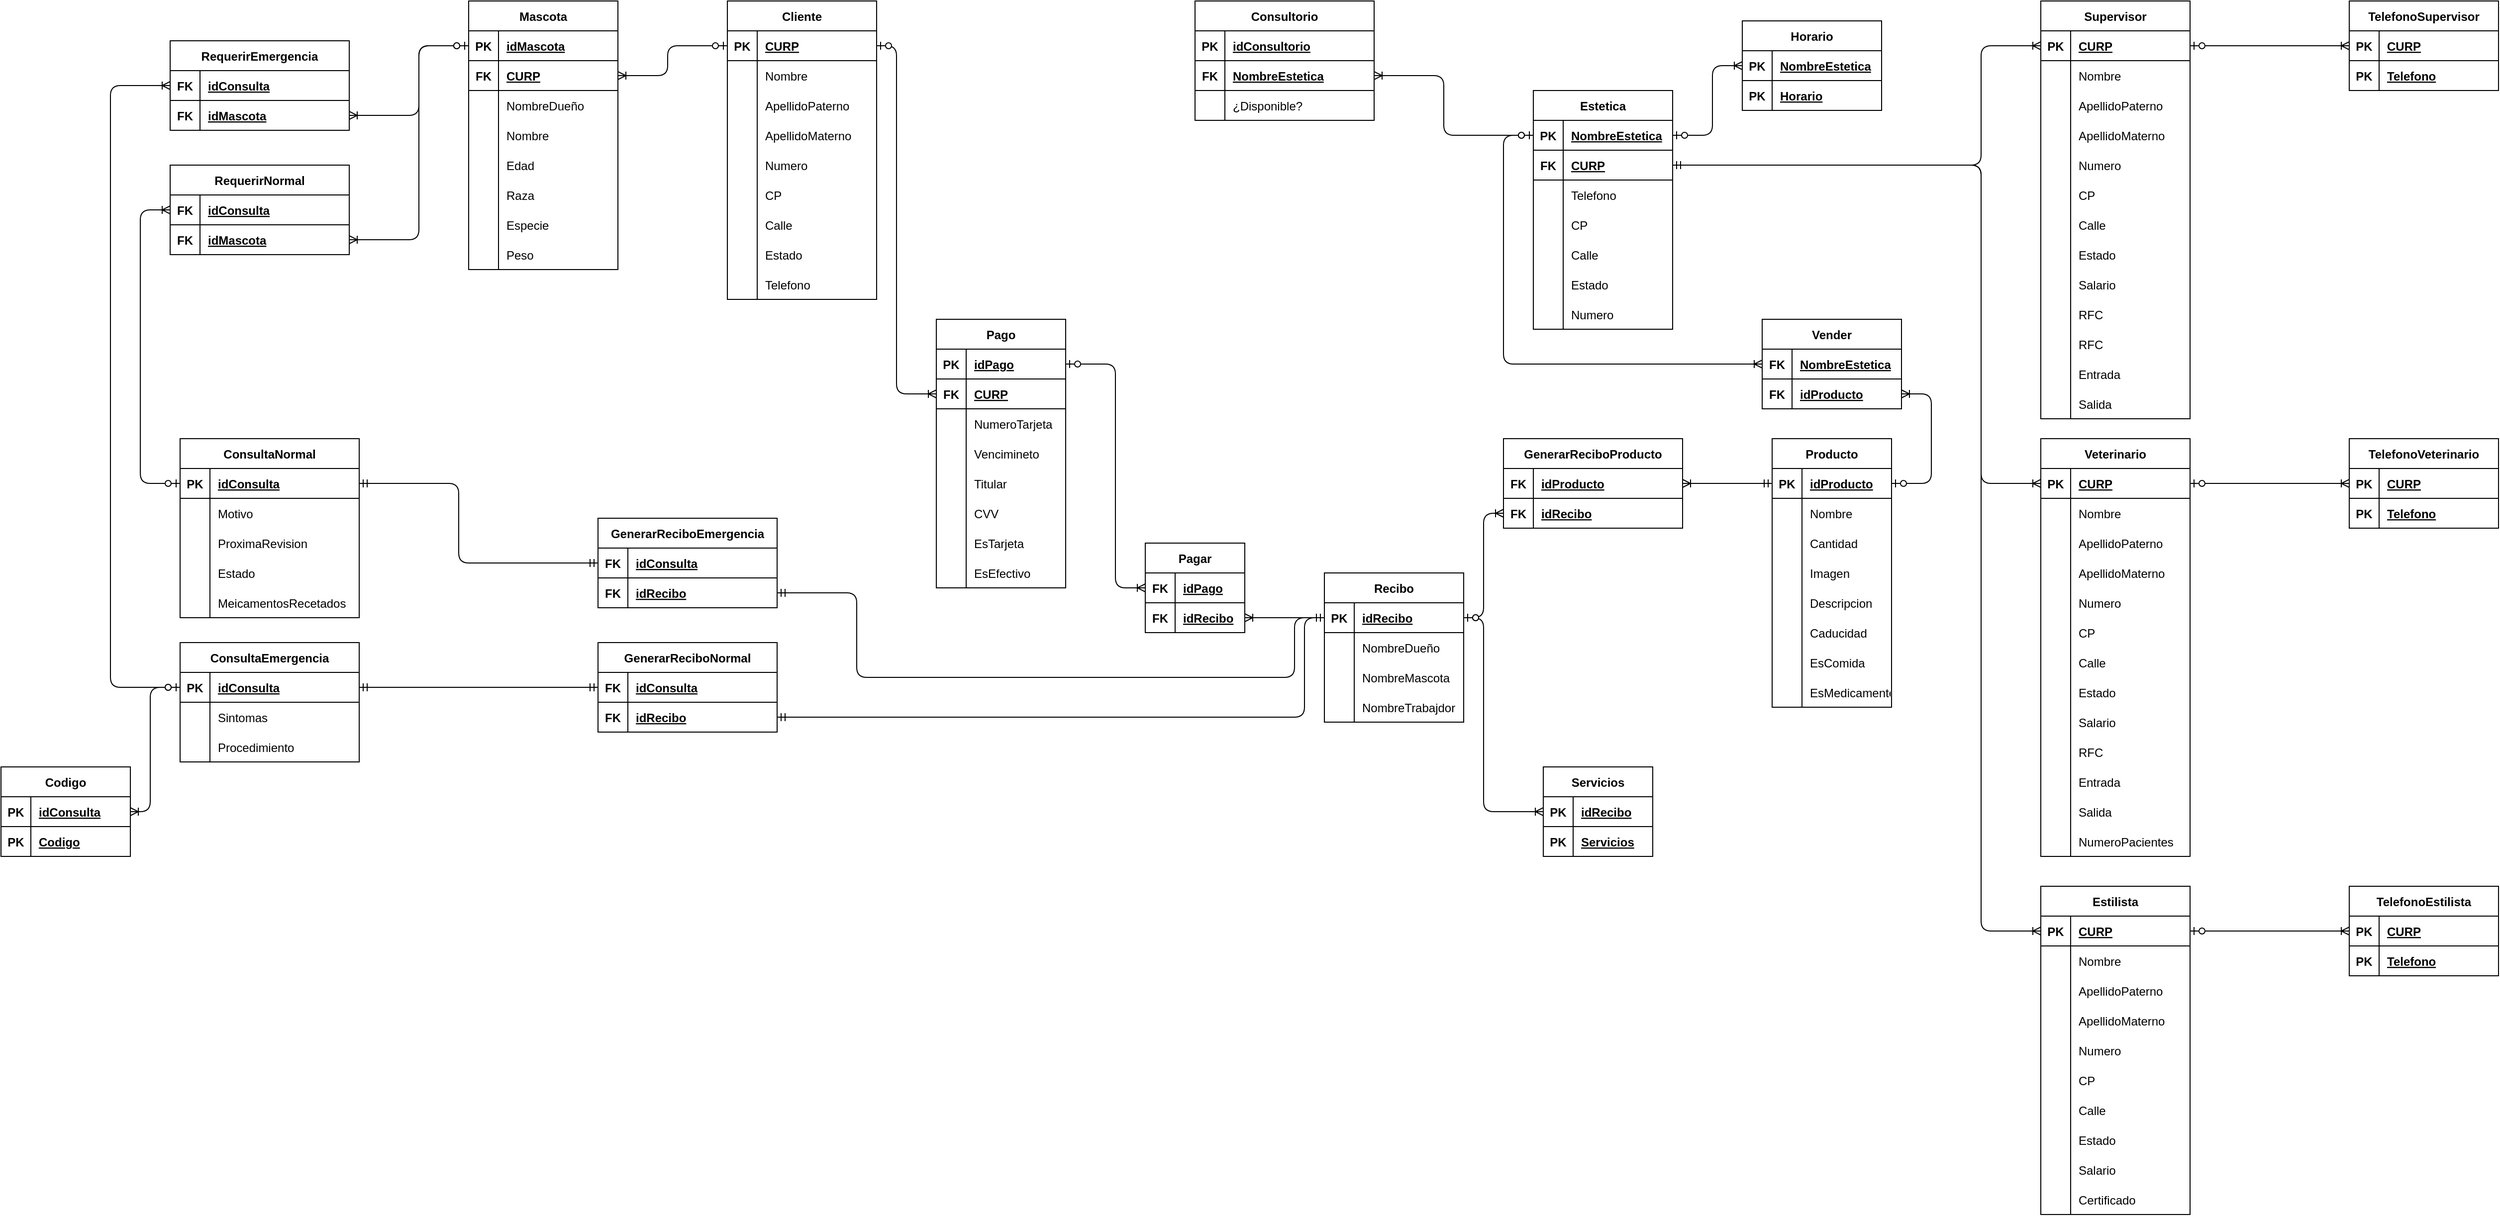 <mxfile version="17.4.5" type="device"><diagram id="R2lEEEUBdFMjLlhIrx00" name="Page-1"><mxGraphModel dx="4070" dy="1367" grid="1" gridSize="10" guides="1" tooltips="1" connect="1" arrows="1" fold="1" page="1" pageScale="1" pageWidth="850" pageHeight="1100" math="0" shadow="0" extFonts="Permanent Marker^https://fonts.googleapis.com/css?family=Permanent+Marker"><root><mxCell id="0"/><mxCell id="1" parent="0"/><mxCell id="C-vyLk0tnHw3VtMMgP7b-23" value="Cliente" style="shape=table;startSize=30;container=1;collapsible=1;childLayout=tableLayout;fixedRows=1;rowLines=0;fontStyle=1;align=center;resizeLast=1;" parent="1" vertex="1"><mxGeometry x="-970" y="120" width="150" height="300" as="geometry"><mxRectangle x="120" y="120" width="70" height="30" as="alternateBounds"/></mxGeometry></mxCell><mxCell id="C-vyLk0tnHw3VtMMgP7b-24" value="" style="shape=partialRectangle;collapsible=0;dropTarget=0;pointerEvents=0;fillColor=none;points=[[0,0.5],[1,0.5]];portConstraint=eastwest;top=0;left=0;right=0;bottom=1;" parent="C-vyLk0tnHw3VtMMgP7b-23" vertex="1"><mxGeometry y="30" width="150" height="30" as="geometry"/></mxCell><mxCell id="C-vyLk0tnHw3VtMMgP7b-25" value="PK" style="shape=partialRectangle;overflow=hidden;connectable=0;fillColor=none;top=0;left=0;bottom=0;right=0;fontStyle=1;" parent="C-vyLk0tnHw3VtMMgP7b-24" vertex="1"><mxGeometry width="30" height="30" as="geometry"><mxRectangle width="30" height="30" as="alternateBounds"/></mxGeometry></mxCell><mxCell id="C-vyLk0tnHw3VtMMgP7b-26" value="CURP" style="shape=partialRectangle;overflow=hidden;connectable=0;fillColor=none;top=0;left=0;bottom=0;right=0;align=left;spacingLeft=6;fontStyle=5;" parent="C-vyLk0tnHw3VtMMgP7b-24" vertex="1"><mxGeometry x="30" width="120" height="30" as="geometry"><mxRectangle width="120" height="30" as="alternateBounds"/></mxGeometry></mxCell><mxCell id="C-vyLk0tnHw3VtMMgP7b-27" value="" style="shape=partialRectangle;collapsible=0;dropTarget=0;pointerEvents=0;fillColor=none;points=[[0,0.5],[1,0.5]];portConstraint=eastwest;top=0;left=0;right=0;bottom=0;" parent="C-vyLk0tnHw3VtMMgP7b-23" vertex="1"><mxGeometry y="60" width="150" height="30" as="geometry"/></mxCell><mxCell id="C-vyLk0tnHw3VtMMgP7b-28" value="" style="shape=partialRectangle;overflow=hidden;connectable=0;fillColor=none;top=0;left=0;bottom=0;right=0;" parent="C-vyLk0tnHw3VtMMgP7b-27" vertex="1"><mxGeometry width="30" height="30" as="geometry"><mxRectangle width="30" height="30" as="alternateBounds"/></mxGeometry></mxCell><mxCell id="C-vyLk0tnHw3VtMMgP7b-29" value="Nombre" style="shape=partialRectangle;overflow=hidden;connectable=0;fillColor=none;top=0;left=0;bottom=0;right=0;align=left;spacingLeft=6;" parent="C-vyLk0tnHw3VtMMgP7b-27" vertex="1"><mxGeometry x="30" width="120" height="30" as="geometry"><mxRectangle width="120" height="30" as="alternateBounds"/></mxGeometry></mxCell><mxCell id="nrMMeWuK-sPP_jR5Am7J-1" style="shape=partialRectangle;collapsible=0;dropTarget=0;pointerEvents=0;fillColor=none;points=[[0,0.5],[1,0.5]];portConstraint=eastwest;top=0;left=0;right=0;bottom=0;" vertex="1" parent="C-vyLk0tnHw3VtMMgP7b-23"><mxGeometry y="90" width="150" height="30" as="geometry"/></mxCell><mxCell id="nrMMeWuK-sPP_jR5Am7J-2" style="shape=partialRectangle;overflow=hidden;connectable=0;fillColor=none;top=0;left=0;bottom=0;right=0;" vertex="1" parent="nrMMeWuK-sPP_jR5Am7J-1"><mxGeometry width="30" height="30" as="geometry"><mxRectangle width="30" height="30" as="alternateBounds"/></mxGeometry></mxCell><mxCell id="nrMMeWuK-sPP_jR5Am7J-3" value="ApellidoPaterno" style="shape=partialRectangle;overflow=hidden;connectable=0;fillColor=none;top=0;left=0;bottom=0;right=0;align=left;spacingLeft=6;" vertex="1" parent="nrMMeWuK-sPP_jR5Am7J-1"><mxGeometry x="30" width="120" height="30" as="geometry"><mxRectangle width="120" height="30" as="alternateBounds"/></mxGeometry></mxCell><mxCell id="nrMMeWuK-sPP_jR5Am7J-5" style="shape=partialRectangle;collapsible=0;dropTarget=0;pointerEvents=0;fillColor=none;points=[[0,0.5],[1,0.5]];portConstraint=eastwest;top=0;left=0;right=0;bottom=0;" vertex="1" parent="C-vyLk0tnHw3VtMMgP7b-23"><mxGeometry y="120" width="150" height="30" as="geometry"/></mxCell><mxCell id="nrMMeWuK-sPP_jR5Am7J-6" style="shape=partialRectangle;overflow=hidden;connectable=0;fillColor=none;top=0;left=0;bottom=0;right=0;" vertex="1" parent="nrMMeWuK-sPP_jR5Am7J-5"><mxGeometry width="30" height="30" as="geometry"><mxRectangle width="30" height="30" as="alternateBounds"/></mxGeometry></mxCell><mxCell id="nrMMeWuK-sPP_jR5Am7J-7" value="ApellidoMaterno" style="shape=partialRectangle;overflow=hidden;connectable=0;fillColor=none;top=0;left=0;bottom=0;right=0;align=left;spacingLeft=6;" vertex="1" parent="nrMMeWuK-sPP_jR5Am7J-5"><mxGeometry x="30" width="120" height="30" as="geometry"><mxRectangle width="120" height="30" as="alternateBounds"/></mxGeometry></mxCell><mxCell id="nrMMeWuK-sPP_jR5Am7J-8" style="shape=partialRectangle;collapsible=0;dropTarget=0;pointerEvents=0;fillColor=none;points=[[0,0.5],[1,0.5]];portConstraint=eastwest;top=0;left=0;right=0;bottom=0;" vertex="1" parent="C-vyLk0tnHw3VtMMgP7b-23"><mxGeometry y="150" width="150" height="30" as="geometry"/></mxCell><mxCell id="nrMMeWuK-sPP_jR5Am7J-9" style="shape=partialRectangle;overflow=hidden;connectable=0;fillColor=none;top=0;left=0;bottom=0;right=0;" vertex="1" parent="nrMMeWuK-sPP_jR5Am7J-8"><mxGeometry width="30" height="30" as="geometry"><mxRectangle width="30" height="30" as="alternateBounds"/></mxGeometry></mxCell><mxCell id="nrMMeWuK-sPP_jR5Am7J-10" value="Numero" style="shape=partialRectangle;overflow=hidden;connectable=0;fillColor=none;top=0;left=0;bottom=0;right=0;align=left;spacingLeft=6;" vertex="1" parent="nrMMeWuK-sPP_jR5Am7J-8"><mxGeometry x="30" width="120" height="30" as="geometry"><mxRectangle width="120" height="30" as="alternateBounds"/></mxGeometry></mxCell><mxCell id="nrMMeWuK-sPP_jR5Am7J-11" style="shape=partialRectangle;collapsible=0;dropTarget=0;pointerEvents=0;fillColor=none;points=[[0,0.5],[1,0.5]];portConstraint=eastwest;top=0;left=0;right=0;bottom=0;" vertex="1" parent="C-vyLk0tnHw3VtMMgP7b-23"><mxGeometry y="180" width="150" height="30" as="geometry"/></mxCell><mxCell id="nrMMeWuK-sPP_jR5Am7J-12" style="shape=partialRectangle;overflow=hidden;connectable=0;fillColor=none;top=0;left=0;bottom=0;right=0;" vertex="1" parent="nrMMeWuK-sPP_jR5Am7J-11"><mxGeometry width="30" height="30" as="geometry"><mxRectangle width="30" height="30" as="alternateBounds"/></mxGeometry></mxCell><mxCell id="nrMMeWuK-sPP_jR5Am7J-13" value="CP" style="shape=partialRectangle;overflow=hidden;connectable=0;fillColor=none;top=0;left=0;bottom=0;right=0;align=left;spacingLeft=6;" vertex="1" parent="nrMMeWuK-sPP_jR5Am7J-11"><mxGeometry x="30" width="120" height="30" as="geometry"><mxRectangle width="120" height="30" as="alternateBounds"/></mxGeometry></mxCell><mxCell id="nrMMeWuK-sPP_jR5Am7J-14" style="shape=partialRectangle;collapsible=0;dropTarget=0;pointerEvents=0;fillColor=none;points=[[0,0.5],[1,0.5]];portConstraint=eastwest;top=0;left=0;right=0;bottom=0;" vertex="1" parent="C-vyLk0tnHw3VtMMgP7b-23"><mxGeometry y="210" width="150" height="30" as="geometry"/></mxCell><mxCell id="nrMMeWuK-sPP_jR5Am7J-15" style="shape=partialRectangle;overflow=hidden;connectable=0;fillColor=none;top=0;left=0;bottom=0;right=0;" vertex="1" parent="nrMMeWuK-sPP_jR5Am7J-14"><mxGeometry width="30" height="30" as="geometry"><mxRectangle width="30" height="30" as="alternateBounds"/></mxGeometry></mxCell><mxCell id="nrMMeWuK-sPP_jR5Am7J-16" value="Calle" style="shape=partialRectangle;overflow=hidden;connectable=0;fillColor=none;top=0;left=0;bottom=0;right=0;align=left;spacingLeft=6;" vertex="1" parent="nrMMeWuK-sPP_jR5Am7J-14"><mxGeometry x="30" width="120" height="30" as="geometry"><mxRectangle width="120" height="30" as="alternateBounds"/></mxGeometry></mxCell><mxCell id="nrMMeWuK-sPP_jR5Am7J-17" style="shape=partialRectangle;collapsible=0;dropTarget=0;pointerEvents=0;fillColor=none;points=[[0,0.5],[1,0.5]];portConstraint=eastwest;top=0;left=0;right=0;bottom=0;" vertex="1" parent="C-vyLk0tnHw3VtMMgP7b-23"><mxGeometry y="240" width="150" height="30" as="geometry"/></mxCell><mxCell id="nrMMeWuK-sPP_jR5Am7J-18" style="shape=partialRectangle;overflow=hidden;connectable=0;fillColor=none;top=0;left=0;bottom=0;right=0;" vertex="1" parent="nrMMeWuK-sPP_jR5Am7J-17"><mxGeometry width="30" height="30" as="geometry"><mxRectangle width="30" height="30" as="alternateBounds"/></mxGeometry></mxCell><mxCell id="nrMMeWuK-sPP_jR5Am7J-19" value="Estado" style="shape=partialRectangle;overflow=hidden;connectable=0;fillColor=none;top=0;left=0;bottom=0;right=0;align=left;spacingLeft=6;" vertex="1" parent="nrMMeWuK-sPP_jR5Am7J-17"><mxGeometry x="30" width="120" height="30" as="geometry"><mxRectangle width="120" height="30" as="alternateBounds"/></mxGeometry></mxCell><mxCell id="nrMMeWuK-sPP_jR5Am7J-20" style="shape=partialRectangle;collapsible=0;dropTarget=0;pointerEvents=0;fillColor=none;points=[[0,0.5],[1,0.5]];portConstraint=eastwest;top=0;left=0;right=0;bottom=0;" vertex="1" parent="C-vyLk0tnHw3VtMMgP7b-23"><mxGeometry y="270" width="150" height="30" as="geometry"/></mxCell><mxCell id="nrMMeWuK-sPP_jR5Am7J-21" style="shape=partialRectangle;overflow=hidden;connectable=0;fillColor=none;top=0;left=0;bottom=0;right=0;" vertex="1" parent="nrMMeWuK-sPP_jR5Am7J-20"><mxGeometry width="30" height="30" as="geometry"><mxRectangle width="30" height="30" as="alternateBounds"/></mxGeometry></mxCell><mxCell id="nrMMeWuK-sPP_jR5Am7J-22" value="Telefono" style="shape=partialRectangle;overflow=hidden;connectable=0;fillColor=none;top=0;left=0;bottom=0;right=0;align=left;spacingLeft=6;" vertex="1" parent="nrMMeWuK-sPP_jR5Am7J-20"><mxGeometry x="30" width="120" height="30" as="geometry"><mxRectangle width="120" height="30" as="alternateBounds"/></mxGeometry></mxCell><mxCell id="nrMMeWuK-sPP_jR5Am7J-23" value="Supervisor" style="shape=table;startSize=30;container=1;collapsible=1;childLayout=tableLayout;fixedRows=1;rowLines=0;fontStyle=1;align=center;resizeLast=1;" vertex="1" parent="1"><mxGeometry x="350" y="120" width="150" height="420" as="geometry"><mxRectangle x="120" y="120" width="70" height="30" as="alternateBounds"/></mxGeometry></mxCell><mxCell id="nrMMeWuK-sPP_jR5Am7J-24" value="" style="shape=partialRectangle;collapsible=0;dropTarget=0;pointerEvents=0;fillColor=none;points=[[0,0.5],[1,0.5]];portConstraint=eastwest;top=0;left=0;right=0;bottom=1;" vertex="1" parent="nrMMeWuK-sPP_jR5Am7J-23"><mxGeometry y="30" width="150" height="30" as="geometry"/></mxCell><mxCell id="nrMMeWuK-sPP_jR5Am7J-25" value="PK" style="shape=partialRectangle;overflow=hidden;connectable=0;fillColor=none;top=0;left=0;bottom=0;right=0;fontStyle=1;" vertex="1" parent="nrMMeWuK-sPP_jR5Am7J-24"><mxGeometry width="30" height="30" as="geometry"><mxRectangle width="30" height="30" as="alternateBounds"/></mxGeometry></mxCell><mxCell id="nrMMeWuK-sPP_jR5Am7J-26" value="CURP" style="shape=partialRectangle;overflow=hidden;connectable=0;fillColor=none;top=0;left=0;bottom=0;right=0;align=left;spacingLeft=6;fontStyle=5;" vertex="1" parent="nrMMeWuK-sPP_jR5Am7J-24"><mxGeometry x="30" width="120" height="30" as="geometry"><mxRectangle width="120" height="30" as="alternateBounds"/></mxGeometry></mxCell><mxCell id="nrMMeWuK-sPP_jR5Am7J-27" value="" style="shape=partialRectangle;collapsible=0;dropTarget=0;pointerEvents=0;fillColor=none;points=[[0,0.5],[1,0.5]];portConstraint=eastwest;top=0;left=0;right=0;bottom=0;" vertex="1" parent="nrMMeWuK-sPP_jR5Am7J-23"><mxGeometry y="60" width="150" height="30" as="geometry"/></mxCell><mxCell id="nrMMeWuK-sPP_jR5Am7J-28" value="" style="shape=partialRectangle;overflow=hidden;connectable=0;fillColor=none;top=0;left=0;bottom=0;right=0;" vertex="1" parent="nrMMeWuK-sPP_jR5Am7J-27"><mxGeometry width="30" height="30" as="geometry"><mxRectangle width="30" height="30" as="alternateBounds"/></mxGeometry></mxCell><mxCell id="nrMMeWuK-sPP_jR5Am7J-29" value="Nombre" style="shape=partialRectangle;overflow=hidden;connectable=0;fillColor=none;top=0;left=0;bottom=0;right=0;align=left;spacingLeft=6;" vertex="1" parent="nrMMeWuK-sPP_jR5Am7J-27"><mxGeometry x="30" width="120" height="30" as="geometry"><mxRectangle width="120" height="30" as="alternateBounds"/></mxGeometry></mxCell><mxCell id="nrMMeWuK-sPP_jR5Am7J-30" style="shape=partialRectangle;collapsible=0;dropTarget=0;pointerEvents=0;fillColor=none;points=[[0,0.5],[1,0.5]];portConstraint=eastwest;top=0;left=0;right=0;bottom=0;" vertex="1" parent="nrMMeWuK-sPP_jR5Am7J-23"><mxGeometry y="90" width="150" height="30" as="geometry"/></mxCell><mxCell id="nrMMeWuK-sPP_jR5Am7J-31" style="shape=partialRectangle;overflow=hidden;connectable=0;fillColor=none;top=0;left=0;bottom=0;right=0;" vertex="1" parent="nrMMeWuK-sPP_jR5Am7J-30"><mxGeometry width="30" height="30" as="geometry"><mxRectangle width="30" height="30" as="alternateBounds"/></mxGeometry></mxCell><mxCell id="nrMMeWuK-sPP_jR5Am7J-32" value="ApellidoPaterno" style="shape=partialRectangle;overflow=hidden;connectable=0;fillColor=none;top=0;left=0;bottom=0;right=0;align=left;spacingLeft=6;" vertex="1" parent="nrMMeWuK-sPP_jR5Am7J-30"><mxGeometry x="30" width="120" height="30" as="geometry"><mxRectangle width="120" height="30" as="alternateBounds"/></mxGeometry></mxCell><mxCell id="nrMMeWuK-sPP_jR5Am7J-33" style="shape=partialRectangle;collapsible=0;dropTarget=0;pointerEvents=0;fillColor=none;points=[[0,0.5],[1,0.5]];portConstraint=eastwest;top=0;left=0;right=0;bottom=0;" vertex="1" parent="nrMMeWuK-sPP_jR5Am7J-23"><mxGeometry y="120" width="150" height="30" as="geometry"/></mxCell><mxCell id="nrMMeWuK-sPP_jR5Am7J-34" style="shape=partialRectangle;overflow=hidden;connectable=0;fillColor=none;top=0;left=0;bottom=0;right=0;" vertex="1" parent="nrMMeWuK-sPP_jR5Am7J-33"><mxGeometry width="30" height="30" as="geometry"><mxRectangle width="30" height="30" as="alternateBounds"/></mxGeometry></mxCell><mxCell id="nrMMeWuK-sPP_jR5Am7J-35" value="ApellidoMaterno" style="shape=partialRectangle;overflow=hidden;connectable=0;fillColor=none;top=0;left=0;bottom=0;right=0;align=left;spacingLeft=6;" vertex="1" parent="nrMMeWuK-sPP_jR5Am7J-33"><mxGeometry x="30" width="120" height="30" as="geometry"><mxRectangle width="120" height="30" as="alternateBounds"/></mxGeometry></mxCell><mxCell id="nrMMeWuK-sPP_jR5Am7J-36" style="shape=partialRectangle;collapsible=0;dropTarget=0;pointerEvents=0;fillColor=none;points=[[0,0.5],[1,0.5]];portConstraint=eastwest;top=0;left=0;right=0;bottom=0;" vertex="1" parent="nrMMeWuK-sPP_jR5Am7J-23"><mxGeometry y="150" width="150" height="30" as="geometry"/></mxCell><mxCell id="nrMMeWuK-sPP_jR5Am7J-37" style="shape=partialRectangle;overflow=hidden;connectable=0;fillColor=none;top=0;left=0;bottom=0;right=0;" vertex="1" parent="nrMMeWuK-sPP_jR5Am7J-36"><mxGeometry width="30" height="30" as="geometry"><mxRectangle width="30" height="30" as="alternateBounds"/></mxGeometry></mxCell><mxCell id="nrMMeWuK-sPP_jR5Am7J-38" value="Numero" style="shape=partialRectangle;overflow=hidden;connectable=0;fillColor=none;top=0;left=0;bottom=0;right=0;align=left;spacingLeft=6;" vertex="1" parent="nrMMeWuK-sPP_jR5Am7J-36"><mxGeometry x="30" width="120" height="30" as="geometry"><mxRectangle width="120" height="30" as="alternateBounds"/></mxGeometry></mxCell><mxCell id="nrMMeWuK-sPP_jR5Am7J-39" style="shape=partialRectangle;collapsible=0;dropTarget=0;pointerEvents=0;fillColor=none;points=[[0,0.5],[1,0.5]];portConstraint=eastwest;top=0;left=0;right=0;bottom=0;" vertex="1" parent="nrMMeWuK-sPP_jR5Am7J-23"><mxGeometry y="180" width="150" height="30" as="geometry"/></mxCell><mxCell id="nrMMeWuK-sPP_jR5Am7J-40" style="shape=partialRectangle;overflow=hidden;connectable=0;fillColor=none;top=0;left=0;bottom=0;right=0;" vertex="1" parent="nrMMeWuK-sPP_jR5Am7J-39"><mxGeometry width="30" height="30" as="geometry"><mxRectangle width="30" height="30" as="alternateBounds"/></mxGeometry></mxCell><mxCell id="nrMMeWuK-sPP_jR5Am7J-41" value="CP" style="shape=partialRectangle;overflow=hidden;connectable=0;fillColor=none;top=0;left=0;bottom=0;right=0;align=left;spacingLeft=6;" vertex="1" parent="nrMMeWuK-sPP_jR5Am7J-39"><mxGeometry x="30" width="120" height="30" as="geometry"><mxRectangle width="120" height="30" as="alternateBounds"/></mxGeometry></mxCell><mxCell id="nrMMeWuK-sPP_jR5Am7J-42" style="shape=partialRectangle;collapsible=0;dropTarget=0;pointerEvents=0;fillColor=none;points=[[0,0.5],[1,0.5]];portConstraint=eastwest;top=0;left=0;right=0;bottom=0;" vertex="1" parent="nrMMeWuK-sPP_jR5Am7J-23"><mxGeometry y="210" width="150" height="30" as="geometry"/></mxCell><mxCell id="nrMMeWuK-sPP_jR5Am7J-43" style="shape=partialRectangle;overflow=hidden;connectable=0;fillColor=none;top=0;left=0;bottom=0;right=0;" vertex="1" parent="nrMMeWuK-sPP_jR5Am7J-42"><mxGeometry width="30" height="30" as="geometry"><mxRectangle width="30" height="30" as="alternateBounds"/></mxGeometry></mxCell><mxCell id="nrMMeWuK-sPP_jR5Am7J-44" value="Calle" style="shape=partialRectangle;overflow=hidden;connectable=0;fillColor=none;top=0;left=0;bottom=0;right=0;align=left;spacingLeft=6;" vertex="1" parent="nrMMeWuK-sPP_jR5Am7J-42"><mxGeometry x="30" width="120" height="30" as="geometry"><mxRectangle width="120" height="30" as="alternateBounds"/></mxGeometry></mxCell><mxCell id="nrMMeWuK-sPP_jR5Am7J-45" style="shape=partialRectangle;collapsible=0;dropTarget=0;pointerEvents=0;fillColor=none;points=[[0,0.5],[1,0.5]];portConstraint=eastwest;top=0;left=0;right=0;bottom=0;" vertex="1" parent="nrMMeWuK-sPP_jR5Am7J-23"><mxGeometry y="240" width="150" height="30" as="geometry"/></mxCell><mxCell id="nrMMeWuK-sPP_jR5Am7J-46" style="shape=partialRectangle;overflow=hidden;connectable=0;fillColor=none;top=0;left=0;bottom=0;right=0;" vertex="1" parent="nrMMeWuK-sPP_jR5Am7J-45"><mxGeometry width="30" height="30" as="geometry"><mxRectangle width="30" height="30" as="alternateBounds"/></mxGeometry></mxCell><mxCell id="nrMMeWuK-sPP_jR5Am7J-47" value="Estado" style="shape=partialRectangle;overflow=hidden;connectable=0;fillColor=none;top=0;left=0;bottom=0;right=0;align=left;spacingLeft=6;" vertex="1" parent="nrMMeWuK-sPP_jR5Am7J-45"><mxGeometry x="30" width="120" height="30" as="geometry"><mxRectangle width="120" height="30" as="alternateBounds"/></mxGeometry></mxCell><mxCell id="nrMMeWuK-sPP_jR5Am7J-48" style="shape=partialRectangle;collapsible=0;dropTarget=0;pointerEvents=0;fillColor=none;points=[[0,0.5],[1,0.5]];portConstraint=eastwest;top=0;left=0;right=0;bottom=0;" vertex="1" parent="nrMMeWuK-sPP_jR5Am7J-23"><mxGeometry y="270" width="150" height="30" as="geometry"/></mxCell><mxCell id="nrMMeWuK-sPP_jR5Am7J-49" style="shape=partialRectangle;overflow=hidden;connectable=0;fillColor=none;top=0;left=0;bottom=0;right=0;" vertex="1" parent="nrMMeWuK-sPP_jR5Am7J-48"><mxGeometry width="30" height="30" as="geometry"><mxRectangle width="30" height="30" as="alternateBounds"/></mxGeometry></mxCell><mxCell id="nrMMeWuK-sPP_jR5Am7J-50" value="Salario" style="shape=partialRectangle;overflow=hidden;connectable=0;fillColor=none;top=0;left=0;bottom=0;right=0;align=left;spacingLeft=6;" vertex="1" parent="nrMMeWuK-sPP_jR5Am7J-48"><mxGeometry x="30" width="120" height="30" as="geometry"><mxRectangle width="120" height="30" as="alternateBounds"/></mxGeometry></mxCell><mxCell id="nrMMeWuK-sPP_jR5Am7J-224" style="shape=partialRectangle;collapsible=0;dropTarget=0;pointerEvents=0;fillColor=none;points=[[0,0.5],[1,0.5]];portConstraint=eastwest;top=0;left=0;right=0;bottom=0;" vertex="1" parent="nrMMeWuK-sPP_jR5Am7J-23"><mxGeometry y="300" width="150" height="30" as="geometry"/></mxCell><mxCell id="nrMMeWuK-sPP_jR5Am7J-225" style="shape=partialRectangle;overflow=hidden;connectable=0;fillColor=none;top=0;left=0;bottom=0;right=0;" vertex="1" parent="nrMMeWuK-sPP_jR5Am7J-224"><mxGeometry width="30" height="30" as="geometry"><mxRectangle width="30" height="30" as="alternateBounds"/></mxGeometry></mxCell><mxCell id="nrMMeWuK-sPP_jR5Am7J-226" value="RFC" style="shape=partialRectangle;overflow=hidden;connectable=0;fillColor=none;top=0;left=0;bottom=0;right=0;align=left;spacingLeft=6;" vertex="1" parent="nrMMeWuK-sPP_jR5Am7J-224"><mxGeometry x="30" width="120" height="30" as="geometry"><mxRectangle width="120" height="30" as="alternateBounds"/></mxGeometry></mxCell><mxCell id="nrMMeWuK-sPP_jR5Am7J-107" style="shape=partialRectangle;collapsible=0;dropTarget=0;pointerEvents=0;fillColor=none;points=[[0,0.5],[1,0.5]];portConstraint=eastwest;top=0;left=0;right=0;bottom=0;" vertex="1" parent="nrMMeWuK-sPP_jR5Am7J-23"><mxGeometry y="330" width="150" height="30" as="geometry"/></mxCell><mxCell id="nrMMeWuK-sPP_jR5Am7J-108" style="shape=partialRectangle;overflow=hidden;connectable=0;fillColor=none;top=0;left=0;bottom=0;right=0;" vertex="1" parent="nrMMeWuK-sPP_jR5Am7J-107"><mxGeometry width="30" height="30" as="geometry"><mxRectangle width="30" height="30" as="alternateBounds"/></mxGeometry></mxCell><mxCell id="nrMMeWuK-sPP_jR5Am7J-109" value="RFC" style="shape=partialRectangle;overflow=hidden;connectable=0;fillColor=none;top=0;left=0;bottom=0;right=0;align=left;spacingLeft=6;" vertex="1" parent="nrMMeWuK-sPP_jR5Am7J-107"><mxGeometry x="30" width="120" height="30" as="geometry"><mxRectangle width="120" height="30" as="alternateBounds"/></mxGeometry></mxCell><mxCell id="nrMMeWuK-sPP_jR5Am7J-110" style="shape=partialRectangle;collapsible=0;dropTarget=0;pointerEvents=0;fillColor=none;points=[[0,0.5],[1,0.5]];portConstraint=eastwest;top=0;left=0;right=0;bottom=0;" vertex="1" parent="nrMMeWuK-sPP_jR5Am7J-23"><mxGeometry y="360" width="150" height="30" as="geometry"/></mxCell><mxCell id="nrMMeWuK-sPP_jR5Am7J-111" style="shape=partialRectangle;overflow=hidden;connectable=0;fillColor=none;top=0;left=0;bottom=0;right=0;" vertex="1" parent="nrMMeWuK-sPP_jR5Am7J-110"><mxGeometry width="30" height="30" as="geometry"><mxRectangle width="30" height="30" as="alternateBounds"/></mxGeometry></mxCell><mxCell id="nrMMeWuK-sPP_jR5Am7J-112" value="Entrada" style="shape=partialRectangle;overflow=hidden;connectable=0;fillColor=none;top=0;left=0;bottom=0;right=0;align=left;spacingLeft=6;" vertex="1" parent="nrMMeWuK-sPP_jR5Am7J-110"><mxGeometry x="30" width="120" height="30" as="geometry"><mxRectangle width="120" height="30" as="alternateBounds"/></mxGeometry></mxCell><mxCell id="nrMMeWuK-sPP_jR5Am7J-113" style="shape=partialRectangle;collapsible=0;dropTarget=0;pointerEvents=0;fillColor=none;points=[[0,0.5],[1,0.5]];portConstraint=eastwest;top=0;left=0;right=0;bottom=0;" vertex="1" parent="nrMMeWuK-sPP_jR5Am7J-23"><mxGeometry y="390" width="150" height="30" as="geometry"/></mxCell><mxCell id="nrMMeWuK-sPP_jR5Am7J-114" style="shape=partialRectangle;overflow=hidden;connectable=0;fillColor=none;top=0;left=0;bottom=0;right=0;" vertex="1" parent="nrMMeWuK-sPP_jR5Am7J-113"><mxGeometry width="30" height="30" as="geometry"><mxRectangle width="30" height="30" as="alternateBounds"/></mxGeometry></mxCell><mxCell id="nrMMeWuK-sPP_jR5Am7J-115" value="Salida" style="shape=partialRectangle;overflow=hidden;connectable=0;fillColor=none;top=0;left=0;bottom=0;right=0;align=left;spacingLeft=6;" vertex="1" parent="nrMMeWuK-sPP_jR5Am7J-113"><mxGeometry x="30" width="120" height="30" as="geometry"><mxRectangle width="120" height="30" as="alternateBounds"/></mxGeometry></mxCell><mxCell id="nrMMeWuK-sPP_jR5Am7J-51" value="TelefonoSupervisor" style="shape=table;startSize=30;container=1;collapsible=1;childLayout=tableLayout;fixedRows=1;rowLines=0;fontStyle=1;align=center;resizeLast=1;" vertex="1" parent="1"><mxGeometry x="660" y="120" width="150" height="90" as="geometry"/></mxCell><mxCell id="nrMMeWuK-sPP_jR5Am7J-52" value="" style="shape=tableRow;horizontal=0;startSize=0;swimlaneHead=0;swimlaneBody=0;fillColor=none;collapsible=0;dropTarget=0;points=[[0,0.5],[1,0.5]];portConstraint=eastwest;top=0;left=0;right=0;bottom=1;" vertex="1" parent="nrMMeWuK-sPP_jR5Am7J-51"><mxGeometry y="30" width="150" height="30" as="geometry"/></mxCell><mxCell id="nrMMeWuK-sPP_jR5Am7J-53" value="PK" style="shape=partialRectangle;connectable=0;fillColor=none;top=0;left=0;bottom=0;right=0;fontStyle=1;overflow=hidden;" vertex="1" parent="nrMMeWuK-sPP_jR5Am7J-52"><mxGeometry width="30" height="30" as="geometry"><mxRectangle width="30" height="30" as="alternateBounds"/></mxGeometry></mxCell><mxCell id="nrMMeWuK-sPP_jR5Am7J-54" value="CURP" style="shape=partialRectangle;connectable=0;fillColor=none;top=0;left=0;bottom=0;right=0;align=left;spacingLeft=6;fontStyle=5;overflow=hidden;" vertex="1" parent="nrMMeWuK-sPP_jR5Am7J-52"><mxGeometry x="30" width="120" height="30" as="geometry"><mxRectangle width="120" height="30" as="alternateBounds"/></mxGeometry></mxCell><mxCell id="nrMMeWuK-sPP_jR5Am7J-65" value="" style="shape=tableRow;horizontal=0;startSize=0;swimlaneHead=0;swimlaneBody=0;fillColor=none;collapsible=0;dropTarget=0;points=[[0,0.5],[1,0.5]];portConstraint=eastwest;top=0;left=0;right=0;bottom=1;" vertex="1" parent="nrMMeWuK-sPP_jR5Am7J-51"><mxGeometry y="60" width="150" height="30" as="geometry"/></mxCell><mxCell id="nrMMeWuK-sPP_jR5Am7J-66" value="PK" style="shape=partialRectangle;connectable=0;fillColor=none;top=0;left=0;bottom=0;right=0;fontStyle=1;overflow=hidden;" vertex="1" parent="nrMMeWuK-sPP_jR5Am7J-65"><mxGeometry width="30" height="30" as="geometry"><mxRectangle width="30" height="30" as="alternateBounds"/></mxGeometry></mxCell><mxCell id="nrMMeWuK-sPP_jR5Am7J-67" value="Telefono" style="shape=partialRectangle;connectable=0;fillColor=none;top=0;left=0;bottom=0;right=0;align=left;spacingLeft=6;fontStyle=5;overflow=hidden;" vertex="1" parent="nrMMeWuK-sPP_jR5Am7J-65"><mxGeometry x="30" width="120" height="30" as="geometry"><mxRectangle width="120" height="30" as="alternateBounds"/></mxGeometry></mxCell><mxCell id="nrMMeWuK-sPP_jR5Am7J-70" value="" style="edgeStyle=entityRelationEdgeStyle;fontSize=12;html=1;endArrow=ERoneToMany;startArrow=ERzeroToOne;rounded=0;entryX=0;entryY=0.5;entryDx=0;entryDy=0;exitX=1;exitY=0.5;exitDx=0;exitDy=0;" edge="1" parent="1" source="nrMMeWuK-sPP_jR5Am7J-24" target="nrMMeWuK-sPP_jR5Am7J-52"><mxGeometry width="100" height="100" relative="1" as="geometry"><mxPoint x="440" y="610" as="sourcePoint"/><mxPoint x="540" y="510" as="targetPoint"/></mxGeometry></mxCell><mxCell id="nrMMeWuK-sPP_jR5Am7J-117" value="Veterinario" style="shape=table;startSize=30;container=1;collapsible=1;childLayout=tableLayout;fixedRows=1;rowLines=0;fontStyle=1;align=center;resizeLast=1;" vertex="1" parent="1"><mxGeometry x="350" y="560" width="150" height="420" as="geometry"><mxRectangle x="120" y="120" width="70" height="30" as="alternateBounds"/></mxGeometry></mxCell><mxCell id="nrMMeWuK-sPP_jR5Am7J-118" value="" style="shape=partialRectangle;collapsible=0;dropTarget=0;pointerEvents=0;fillColor=none;points=[[0,0.5],[1,0.5]];portConstraint=eastwest;top=0;left=0;right=0;bottom=1;" vertex="1" parent="nrMMeWuK-sPP_jR5Am7J-117"><mxGeometry y="30" width="150" height="30" as="geometry"/></mxCell><mxCell id="nrMMeWuK-sPP_jR5Am7J-119" value="PK" style="shape=partialRectangle;overflow=hidden;connectable=0;fillColor=none;top=0;left=0;bottom=0;right=0;fontStyle=1;" vertex="1" parent="nrMMeWuK-sPP_jR5Am7J-118"><mxGeometry width="30" height="30" as="geometry"><mxRectangle width="30" height="30" as="alternateBounds"/></mxGeometry></mxCell><mxCell id="nrMMeWuK-sPP_jR5Am7J-120" value="CURP" style="shape=partialRectangle;overflow=hidden;connectable=0;fillColor=none;top=0;left=0;bottom=0;right=0;align=left;spacingLeft=6;fontStyle=5;" vertex="1" parent="nrMMeWuK-sPP_jR5Am7J-118"><mxGeometry x="30" width="120" height="30" as="geometry"><mxRectangle width="120" height="30" as="alternateBounds"/></mxGeometry></mxCell><mxCell id="nrMMeWuK-sPP_jR5Am7J-121" value="" style="shape=partialRectangle;collapsible=0;dropTarget=0;pointerEvents=0;fillColor=none;points=[[0,0.5],[1,0.5]];portConstraint=eastwest;top=0;left=0;right=0;bottom=0;" vertex="1" parent="nrMMeWuK-sPP_jR5Am7J-117"><mxGeometry y="60" width="150" height="30" as="geometry"/></mxCell><mxCell id="nrMMeWuK-sPP_jR5Am7J-122" value="" style="shape=partialRectangle;overflow=hidden;connectable=0;fillColor=none;top=0;left=0;bottom=0;right=0;" vertex="1" parent="nrMMeWuK-sPP_jR5Am7J-121"><mxGeometry width="30" height="30" as="geometry"><mxRectangle width="30" height="30" as="alternateBounds"/></mxGeometry></mxCell><mxCell id="nrMMeWuK-sPP_jR5Am7J-123" value="Nombre" style="shape=partialRectangle;overflow=hidden;connectable=0;fillColor=none;top=0;left=0;bottom=0;right=0;align=left;spacingLeft=6;" vertex="1" parent="nrMMeWuK-sPP_jR5Am7J-121"><mxGeometry x="30" width="120" height="30" as="geometry"><mxRectangle width="120" height="30" as="alternateBounds"/></mxGeometry></mxCell><mxCell id="nrMMeWuK-sPP_jR5Am7J-124" style="shape=partialRectangle;collapsible=0;dropTarget=0;pointerEvents=0;fillColor=none;points=[[0,0.5],[1,0.5]];portConstraint=eastwest;top=0;left=0;right=0;bottom=0;" vertex="1" parent="nrMMeWuK-sPP_jR5Am7J-117"><mxGeometry y="90" width="150" height="30" as="geometry"/></mxCell><mxCell id="nrMMeWuK-sPP_jR5Am7J-125" style="shape=partialRectangle;overflow=hidden;connectable=0;fillColor=none;top=0;left=0;bottom=0;right=0;" vertex="1" parent="nrMMeWuK-sPP_jR5Am7J-124"><mxGeometry width="30" height="30" as="geometry"><mxRectangle width="30" height="30" as="alternateBounds"/></mxGeometry></mxCell><mxCell id="nrMMeWuK-sPP_jR5Am7J-126" value="ApellidoPaterno" style="shape=partialRectangle;overflow=hidden;connectable=0;fillColor=none;top=0;left=0;bottom=0;right=0;align=left;spacingLeft=6;" vertex="1" parent="nrMMeWuK-sPP_jR5Am7J-124"><mxGeometry x="30" width="120" height="30" as="geometry"><mxRectangle width="120" height="30" as="alternateBounds"/></mxGeometry></mxCell><mxCell id="nrMMeWuK-sPP_jR5Am7J-127" style="shape=partialRectangle;collapsible=0;dropTarget=0;pointerEvents=0;fillColor=none;points=[[0,0.5],[1,0.5]];portConstraint=eastwest;top=0;left=0;right=0;bottom=0;" vertex="1" parent="nrMMeWuK-sPP_jR5Am7J-117"><mxGeometry y="120" width="150" height="30" as="geometry"/></mxCell><mxCell id="nrMMeWuK-sPP_jR5Am7J-128" style="shape=partialRectangle;overflow=hidden;connectable=0;fillColor=none;top=0;left=0;bottom=0;right=0;" vertex="1" parent="nrMMeWuK-sPP_jR5Am7J-127"><mxGeometry width="30" height="30" as="geometry"><mxRectangle width="30" height="30" as="alternateBounds"/></mxGeometry></mxCell><mxCell id="nrMMeWuK-sPP_jR5Am7J-129" value="ApellidoMaterno" style="shape=partialRectangle;overflow=hidden;connectable=0;fillColor=none;top=0;left=0;bottom=0;right=0;align=left;spacingLeft=6;" vertex="1" parent="nrMMeWuK-sPP_jR5Am7J-127"><mxGeometry x="30" width="120" height="30" as="geometry"><mxRectangle width="120" height="30" as="alternateBounds"/></mxGeometry></mxCell><mxCell id="nrMMeWuK-sPP_jR5Am7J-130" style="shape=partialRectangle;collapsible=0;dropTarget=0;pointerEvents=0;fillColor=none;points=[[0,0.5],[1,0.5]];portConstraint=eastwest;top=0;left=0;right=0;bottom=0;" vertex="1" parent="nrMMeWuK-sPP_jR5Am7J-117"><mxGeometry y="150" width="150" height="30" as="geometry"/></mxCell><mxCell id="nrMMeWuK-sPP_jR5Am7J-131" style="shape=partialRectangle;overflow=hidden;connectable=0;fillColor=none;top=0;left=0;bottom=0;right=0;" vertex="1" parent="nrMMeWuK-sPP_jR5Am7J-130"><mxGeometry width="30" height="30" as="geometry"><mxRectangle width="30" height="30" as="alternateBounds"/></mxGeometry></mxCell><mxCell id="nrMMeWuK-sPP_jR5Am7J-132" value="Numero" style="shape=partialRectangle;overflow=hidden;connectable=0;fillColor=none;top=0;left=0;bottom=0;right=0;align=left;spacingLeft=6;" vertex="1" parent="nrMMeWuK-sPP_jR5Am7J-130"><mxGeometry x="30" width="120" height="30" as="geometry"><mxRectangle width="120" height="30" as="alternateBounds"/></mxGeometry></mxCell><mxCell id="nrMMeWuK-sPP_jR5Am7J-133" style="shape=partialRectangle;collapsible=0;dropTarget=0;pointerEvents=0;fillColor=none;points=[[0,0.5],[1,0.5]];portConstraint=eastwest;top=0;left=0;right=0;bottom=0;" vertex="1" parent="nrMMeWuK-sPP_jR5Am7J-117"><mxGeometry y="180" width="150" height="30" as="geometry"/></mxCell><mxCell id="nrMMeWuK-sPP_jR5Am7J-134" style="shape=partialRectangle;overflow=hidden;connectable=0;fillColor=none;top=0;left=0;bottom=0;right=0;" vertex="1" parent="nrMMeWuK-sPP_jR5Am7J-133"><mxGeometry width="30" height="30" as="geometry"><mxRectangle width="30" height="30" as="alternateBounds"/></mxGeometry></mxCell><mxCell id="nrMMeWuK-sPP_jR5Am7J-135" value="CP" style="shape=partialRectangle;overflow=hidden;connectable=0;fillColor=none;top=0;left=0;bottom=0;right=0;align=left;spacingLeft=6;" vertex="1" parent="nrMMeWuK-sPP_jR5Am7J-133"><mxGeometry x="30" width="120" height="30" as="geometry"><mxRectangle width="120" height="30" as="alternateBounds"/></mxGeometry></mxCell><mxCell id="nrMMeWuK-sPP_jR5Am7J-136" style="shape=partialRectangle;collapsible=0;dropTarget=0;pointerEvents=0;fillColor=none;points=[[0,0.5],[1,0.5]];portConstraint=eastwest;top=0;left=0;right=0;bottom=0;" vertex="1" parent="nrMMeWuK-sPP_jR5Am7J-117"><mxGeometry y="210" width="150" height="30" as="geometry"/></mxCell><mxCell id="nrMMeWuK-sPP_jR5Am7J-137" style="shape=partialRectangle;overflow=hidden;connectable=0;fillColor=none;top=0;left=0;bottom=0;right=0;" vertex="1" parent="nrMMeWuK-sPP_jR5Am7J-136"><mxGeometry width="30" height="30" as="geometry"><mxRectangle width="30" height="30" as="alternateBounds"/></mxGeometry></mxCell><mxCell id="nrMMeWuK-sPP_jR5Am7J-138" value="Calle" style="shape=partialRectangle;overflow=hidden;connectable=0;fillColor=none;top=0;left=0;bottom=0;right=0;align=left;spacingLeft=6;" vertex="1" parent="nrMMeWuK-sPP_jR5Am7J-136"><mxGeometry x="30" width="120" height="30" as="geometry"><mxRectangle width="120" height="30" as="alternateBounds"/></mxGeometry></mxCell><mxCell id="nrMMeWuK-sPP_jR5Am7J-139" style="shape=partialRectangle;collapsible=0;dropTarget=0;pointerEvents=0;fillColor=none;points=[[0,0.5],[1,0.5]];portConstraint=eastwest;top=0;left=0;right=0;bottom=0;" vertex="1" parent="nrMMeWuK-sPP_jR5Am7J-117"><mxGeometry y="240" width="150" height="30" as="geometry"/></mxCell><mxCell id="nrMMeWuK-sPP_jR5Am7J-140" style="shape=partialRectangle;overflow=hidden;connectable=0;fillColor=none;top=0;left=0;bottom=0;right=0;" vertex="1" parent="nrMMeWuK-sPP_jR5Am7J-139"><mxGeometry width="30" height="30" as="geometry"><mxRectangle width="30" height="30" as="alternateBounds"/></mxGeometry></mxCell><mxCell id="nrMMeWuK-sPP_jR5Am7J-141" value="Estado" style="shape=partialRectangle;overflow=hidden;connectable=0;fillColor=none;top=0;left=0;bottom=0;right=0;align=left;spacingLeft=6;" vertex="1" parent="nrMMeWuK-sPP_jR5Am7J-139"><mxGeometry x="30" width="120" height="30" as="geometry"><mxRectangle width="120" height="30" as="alternateBounds"/></mxGeometry></mxCell><mxCell id="nrMMeWuK-sPP_jR5Am7J-142" style="shape=partialRectangle;collapsible=0;dropTarget=0;pointerEvents=0;fillColor=none;points=[[0,0.5],[1,0.5]];portConstraint=eastwest;top=0;left=0;right=0;bottom=0;" vertex="1" parent="nrMMeWuK-sPP_jR5Am7J-117"><mxGeometry y="270" width="150" height="30" as="geometry"/></mxCell><mxCell id="nrMMeWuK-sPP_jR5Am7J-143" style="shape=partialRectangle;overflow=hidden;connectable=0;fillColor=none;top=0;left=0;bottom=0;right=0;" vertex="1" parent="nrMMeWuK-sPP_jR5Am7J-142"><mxGeometry width="30" height="30" as="geometry"><mxRectangle width="30" height="30" as="alternateBounds"/></mxGeometry></mxCell><mxCell id="nrMMeWuK-sPP_jR5Am7J-144" value="Salario" style="shape=partialRectangle;overflow=hidden;connectable=0;fillColor=none;top=0;left=0;bottom=0;right=0;align=left;spacingLeft=6;" vertex="1" parent="nrMMeWuK-sPP_jR5Am7J-142"><mxGeometry x="30" width="120" height="30" as="geometry"><mxRectangle width="120" height="30" as="alternateBounds"/></mxGeometry></mxCell><mxCell id="nrMMeWuK-sPP_jR5Am7J-145" style="shape=partialRectangle;collapsible=0;dropTarget=0;pointerEvents=0;fillColor=none;points=[[0,0.5],[1,0.5]];portConstraint=eastwest;top=0;left=0;right=0;bottom=0;" vertex="1" parent="nrMMeWuK-sPP_jR5Am7J-117"><mxGeometry y="300" width="150" height="30" as="geometry"/></mxCell><mxCell id="nrMMeWuK-sPP_jR5Am7J-146" style="shape=partialRectangle;overflow=hidden;connectable=0;fillColor=none;top=0;left=0;bottom=0;right=0;" vertex="1" parent="nrMMeWuK-sPP_jR5Am7J-145"><mxGeometry width="30" height="30" as="geometry"><mxRectangle width="30" height="30" as="alternateBounds"/></mxGeometry></mxCell><mxCell id="nrMMeWuK-sPP_jR5Am7J-147" value="RFC" style="shape=partialRectangle;overflow=hidden;connectable=0;fillColor=none;top=0;left=0;bottom=0;right=0;align=left;spacingLeft=6;" vertex="1" parent="nrMMeWuK-sPP_jR5Am7J-145"><mxGeometry x="30" width="120" height="30" as="geometry"><mxRectangle width="120" height="30" as="alternateBounds"/></mxGeometry></mxCell><mxCell id="nrMMeWuK-sPP_jR5Am7J-148" style="shape=partialRectangle;collapsible=0;dropTarget=0;pointerEvents=0;fillColor=none;points=[[0,0.5],[1,0.5]];portConstraint=eastwest;top=0;left=0;right=0;bottom=0;" vertex="1" parent="nrMMeWuK-sPP_jR5Am7J-117"><mxGeometry y="330" width="150" height="30" as="geometry"/></mxCell><mxCell id="nrMMeWuK-sPP_jR5Am7J-149" style="shape=partialRectangle;overflow=hidden;connectable=0;fillColor=none;top=0;left=0;bottom=0;right=0;" vertex="1" parent="nrMMeWuK-sPP_jR5Am7J-148"><mxGeometry width="30" height="30" as="geometry"><mxRectangle width="30" height="30" as="alternateBounds"/></mxGeometry></mxCell><mxCell id="nrMMeWuK-sPP_jR5Am7J-150" value="Entrada" style="shape=partialRectangle;overflow=hidden;connectable=0;fillColor=none;top=0;left=0;bottom=0;right=0;align=left;spacingLeft=6;" vertex="1" parent="nrMMeWuK-sPP_jR5Am7J-148"><mxGeometry x="30" width="120" height="30" as="geometry"><mxRectangle width="120" height="30" as="alternateBounds"/></mxGeometry></mxCell><mxCell id="nrMMeWuK-sPP_jR5Am7J-151" style="shape=partialRectangle;collapsible=0;dropTarget=0;pointerEvents=0;fillColor=none;points=[[0,0.5],[1,0.5]];portConstraint=eastwest;top=0;left=0;right=0;bottom=0;" vertex="1" parent="nrMMeWuK-sPP_jR5Am7J-117"><mxGeometry y="360" width="150" height="30" as="geometry"/></mxCell><mxCell id="nrMMeWuK-sPP_jR5Am7J-152" style="shape=partialRectangle;overflow=hidden;connectable=0;fillColor=none;top=0;left=0;bottom=0;right=0;" vertex="1" parent="nrMMeWuK-sPP_jR5Am7J-151"><mxGeometry width="30" height="30" as="geometry"><mxRectangle width="30" height="30" as="alternateBounds"/></mxGeometry></mxCell><mxCell id="nrMMeWuK-sPP_jR5Am7J-153" value="Salida" style="shape=partialRectangle;overflow=hidden;connectable=0;fillColor=none;top=0;left=0;bottom=0;right=0;align=left;spacingLeft=6;" vertex="1" parent="nrMMeWuK-sPP_jR5Am7J-151"><mxGeometry x="30" width="120" height="30" as="geometry"><mxRectangle width="120" height="30" as="alternateBounds"/></mxGeometry></mxCell><mxCell id="nrMMeWuK-sPP_jR5Am7J-162" style="shape=partialRectangle;collapsible=0;dropTarget=0;pointerEvents=0;fillColor=none;points=[[0,0.5],[1,0.5]];portConstraint=eastwest;top=0;left=0;right=0;bottom=0;" vertex="1" parent="nrMMeWuK-sPP_jR5Am7J-117"><mxGeometry y="390" width="150" height="30" as="geometry"/></mxCell><mxCell id="nrMMeWuK-sPP_jR5Am7J-163" style="shape=partialRectangle;overflow=hidden;connectable=0;fillColor=none;top=0;left=0;bottom=0;right=0;" vertex="1" parent="nrMMeWuK-sPP_jR5Am7J-162"><mxGeometry width="30" height="30" as="geometry"><mxRectangle width="30" height="30" as="alternateBounds"/></mxGeometry></mxCell><mxCell id="nrMMeWuK-sPP_jR5Am7J-164" value="NumeroPacientes" style="shape=partialRectangle;overflow=hidden;connectable=0;fillColor=none;top=0;left=0;bottom=0;right=0;align=left;spacingLeft=6;" vertex="1" parent="nrMMeWuK-sPP_jR5Am7J-162"><mxGeometry x="30" width="120" height="30" as="geometry"><mxRectangle width="120" height="30" as="alternateBounds"/></mxGeometry></mxCell><mxCell id="nrMMeWuK-sPP_jR5Am7J-154" value="TelefonoVeterinario" style="shape=table;startSize=30;container=1;collapsible=1;childLayout=tableLayout;fixedRows=1;rowLines=0;fontStyle=1;align=center;resizeLast=1;" vertex="1" parent="1"><mxGeometry x="660" y="560" width="150" height="90" as="geometry"/></mxCell><mxCell id="nrMMeWuK-sPP_jR5Am7J-155" value="" style="shape=tableRow;horizontal=0;startSize=0;swimlaneHead=0;swimlaneBody=0;fillColor=none;collapsible=0;dropTarget=0;points=[[0,0.5],[1,0.5]];portConstraint=eastwest;top=0;left=0;right=0;bottom=1;" vertex="1" parent="nrMMeWuK-sPP_jR5Am7J-154"><mxGeometry y="30" width="150" height="30" as="geometry"/></mxCell><mxCell id="nrMMeWuK-sPP_jR5Am7J-156" value="PK" style="shape=partialRectangle;connectable=0;fillColor=none;top=0;left=0;bottom=0;right=0;fontStyle=1;overflow=hidden;" vertex="1" parent="nrMMeWuK-sPP_jR5Am7J-155"><mxGeometry width="30" height="30" as="geometry"><mxRectangle width="30" height="30" as="alternateBounds"/></mxGeometry></mxCell><mxCell id="nrMMeWuK-sPP_jR5Am7J-157" value="CURP" style="shape=partialRectangle;connectable=0;fillColor=none;top=0;left=0;bottom=0;right=0;align=left;spacingLeft=6;fontStyle=5;overflow=hidden;" vertex="1" parent="nrMMeWuK-sPP_jR5Am7J-155"><mxGeometry x="30" width="120" height="30" as="geometry"><mxRectangle width="120" height="30" as="alternateBounds"/></mxGeometry></mxCell><mxCell id="nrMMeWuK-sPP_jR5Am7J-158" value="" style="shape=tableRow;horizontal=0;startSize=0;swimlaneHead=0;swimlaneBody=0;fillColor=none;collapsible=0;dropTarget=0;points=[[0,0.5],[1,0.5]];portConstraint=eastwest;top=0;left=0;right=0;bottom=1;" vertex="1" parent="nrMMeWuK-sPP_jR5Am7J-154"><mxGeometry y="60" width="150" height="30" as="geometry"/></mxCell><mxCell id="nrMMeWuK-sPP_jR5Am7J-159" value="PK" style="shape=partialRectangle;connectable=0;fillColor=none;top=0;left=0;bottom=0;right=0;fontStyle=1;overflow=hidden;" vertex="1" parent="nrMMeWuK-sPP_jR5Am7J-158"><mxGeometry width="30" height="30" as="geometry"><mxRectangle width="30" height="30" as="alternateBounds"/></mxGeometry></mxCell><mxCell id="nrMMeWuK-sPP_jR5Am7J-160" value="Telefono" style="shape=partialRectangle;connectable=0;fillColor=none;top=0;left=0;bottom=0;right=0;align=left;spacingLeft=6;fontStyle=5;overflow=hidden;" vertex="1" parent="nrMMeWuK-sPP_jR5Am7J-158"><mxGeometry x="30" width="120" height="30" as="geometry"><mxRectangle width="120" height="30" as="alternateBounds"/></mxGeometry></mxCell><mxCell id="nrMMeWuK-sPP_jR5Am7J-161" value="" style="edgeStyle=entityRelationEdgeStyle;fontSize=12;html=1;endArrow=ERoneToMany;startArrow=ERzeroToOne;rounded=0;entryX=0;entryY=0.5;entryDx=0;entryDy=0;exitX=1;exitY=0.5;exitDx=0;exitDy=0;" edge="1" parent="1" source="nrMMeWuK-sPP_jR5Am7J-118" target="nrMMeWuK-sPP_jR5Am7J-155"><mxGeometry width="100" height="100" relative="1" as="geometry"><mxPoint x="440" y="1050" as="sourcePoint"/><mxPoint x="540" y="950" as="targetPoint"/></mxGeometry></mxCell><mxCell id="nrMMeWuK-sPP_jR5Am7J-182" value="Estetica" style="shape=table;startSize=30;container=1;collapsible=1;childLayout=tableLayout;fixedRows=1;rowLines=0;fontStyle=1;align=center;resizeLast=1;" vertex="1" parent="1"><mxGeometry x="-160" y="210" width="140" height="240" as="geometry"/></mxCell><mxCell id="nrMMeWuK-sPP_jR5Am7J-183" value="" style="shape=tableRow;horizontal=0;startSize=0;swimlaneHead=0;swimlaneBody=0;fillColor=none;collapsible=0;dropTarget=0;points=[[0,0.5],[1,0.5]];portConstraint=eastwest;top=0;left=0;right=0;bottom=1;" vertex="1" parent="nrMMeWuK-sPP_jR5Am7J-182"><mxGeometry y="30" width="140" height="30" as="geometry"/></mxCell><mxCell id="nrMMeWuK-sPP_jR5Am7J-184" value="PK" style="shape=partialRectangle;connectable=0;fillColor=none;top=0;left=0;bottom=0;right=0;fontStyle=1;overflow=hidden;" vertex="1" parent="nrMMeWuK-sPP_jR5Am7J-183"><mxGeometry width="30" height="30" as="geometry"><mxRectangle width="30" height="30" as="alternateBounds"/></mxGeometry></mxCell><mxCell id="nrMMeWuK-sPP_jR5Am7J-185" value="NombreEstetica" style="shape=partialRectangle;connectable=0;fillColor=none;top=0;left=0;bottom=0;right=0;align=left;spacingLeft=6;fontStyle=5;overflow=hidden;" vertex="1" parent="nrMMeWuK-sPP_jR5Am7J-183"><mxGeometry x="30" width="110" height="30" as="geometry"><mxRectangle width="110" height="30" as="alternateBounds"/></mxGeometry></mxCell><mxCell id="nrMMeWuK-sPP_jR5Am7J-228" value="" style="shape=tableRow;horizontal=0;startSize=0;swimlaneHead=0;swimlaneBody=0;fillColor=none;collapsible=0;dropTarget=0;points=[[0,0.5],[1,0.5]];portConstraint=eastwest;top=0;left=0;right=0;bottom=1;" vertex="1" parent="nrMMeWuK-sPP_jR5Am7J-182"><mxGeometry y="60" width="140" height="30" as="geometry"/></mxCell><mxCell id="nrMMeWuK-sPP_jR5Am7J-229" value="FK" style="shape=partialRectangle;connectable=0;fillColor=none;top=0;left=0;bottom=0;right=0;fontStyle=1;overflow=hidden;" vertex="1" parent="nrMMeWuK-sPP_jR5Am7J-228"><mxGeometry width="30" height="30" as="geometry"><mxRectangle width="30" height="30" as="alternateBounds"/></mxGeometry></mxCell><mxCell id="nrMMeWuK-sPP_jR5Am7J-230" value="CURP" style="shape=partialRectangle;connectable=0;fillColor=none;top=0;left=0;bottom=0;right=0;align=left;spacingLeft=6;fontStyle=5;overflow=hidden;" vertex="1" parent="nrMMeWuK-sPP_jR5Am7J-228"><mxGeometry x="30" width="110" height="30" as="geometry"><mxRectangle width="110" height="30" as="alternateBounds"/></mxGeometry></mxCell><mxCell id="nrMMeWuK-sPP_jR5Am7J-186" value="" style="shape=tableRow;horizontal=0;startSize=0;swimlaneHead=0;swimlaneBody=0;fillColor=none;collapsible=0;dropTarget=0;points=[[0,0.5],[1,0.5]];portConstraint=eastwest;top=0;left=0;right=0;bottom=0;" vertex="1" parent="nrMMeWuK-sPP_jR5Am7J-182"><mxGeometry y="90" width="140" height="30" as="geometry"/></mxCell><mxCell id="nrMMeWuK-sPP_jR5Am7J-187" value="" style="shape=partialRectangle;connectable=0;fillColor=none;top=0;left=0;bottom=0;right=0;editable=1;overflow=hidden;" vertex="1" parent="nrMMeWuK-sPP_jR5Am7J-186"><mxGeometry width="30" height="30" as="geometry"><mxRectangle width="30" height="30" as="alternateBounds"/></mxGeometry></mxCell><mxCell id="nrMMeWuK-sPP_jR5Am7J-188" value="Telefono" style="shape=partialRectangle;connectable=0;fillColor=none;top=0;left=0;bottom=0;right=0;align=left;spacingLeft=6;overflow=hidden;" vertex="1" parent="nrMMeWuK-sPP_jR5Am7J-186"><mxGeometry x="30" width="110" height="30" as="geometry"><mxRectangle width="110" height="30" as="alternateBounds"/></mxGeometry></mxCell><mxCell id="nrMMeWuK-sPP_jR5Am7J-189" value="" style="shape=tableRow;horizontal=0;startSize=0;swimlaneHead=0;swimlaneBody=0;fillColor=none;collapsible=0;dropTarget=0;points=[[0,0.5],[1,0.5]];portConstraint=eastwest;top=0;left=0;right=0;bottom=0;" vertex="1" parent="nrMMeWuK-sPP_jR5Am7J-182"><mxGeometry y="120" width="140" height="30" as="geometry"/></mxCell><mxCell id="nrMMeWuK-sPP_jR5Am7J-190" value="" style="shape=partialRectangle;connectable=0;fillColor=none;top=0;left=0;bottom=0;right=0;editable=1;overflow=hidden;" vertex="1" parent="nrMMeWuK-sPP_jR5Am7J-189"><mxGeometry width="30" height="30" as="geometry"><mxRectangle width="30" height="30" as="alternateBounds"/></mxGeometry></mxCell><mxCell id="nrMMeWuK-sPP_jR5Am7J-191" value="CP" style="shape=partialRectangle;connectable=0;fillColor=none;top=0;left=0;bottom=0;right=0;align=left;spacingLeft=6;overflow=hidden;" vertex="1" parent="nrMMeWuK-sPP_jR5Am7J-189"><mxGeometry x="30" width="110" height="30" as="geometry"><mxRectangle width="110" height="30" as="alternateBounds"/></mxGeometry></mxCell><mxCell id="nrMMeWuK-sPP_jR5Am7J-192" value="" style="shape=tableRow;horizontal=0;startSize=0;swimlaneHead=0;swimlaneBody=0;fillColor=none;collapsible=0;dropTarget=0;points=[[0,0.5],[1,0.5]];portConstraint=eastwest;top=0;left=0;right=0;bottom=0;" vertex="1" parent="nrMMeWuK-sPP_jR5Am7J-182"><mxGeometry y="150" width="140" height="30" as="geometry"/></mxCell><mxCell id="nrMMeWuK-sPP_jR5Am7J-193" value="" style="shape=partialRectangle;connectable=0;fillColor=none;top=0;left=0;bottom=0;right=0;editable=1;overflow=hidden;" vertex="1" parent="nrMMeWuK-sPP_jR5Am7J-192"><mxGeometry width="30" height="30" as="geometry"><mxRectangle width="30" height="30" as="alternateBounds"/></mxGeometry></mxCell><mxCell id="nrMMeWuK-sPP_jR5Am7J-194" value="Calle" style="shape=partialRectangle;connectable=0;fillColor=none;top=0;left=0;bottom=0;right=0;align=left;spacingLeft=6;overflow=hidden;" vertex="1" parent="nrMMeWuK-sPP_jR5Am7J-192"><mxGeometry x="30" width="110" height="30" as="geometry"><mxRectangle width="110" height="30" as="alternateBounds"/></mxGeometry></mxCell><mxCell id="nrMMeWuK-sPP_jR5Am7J-198" style="shape=tableRow;horizontal=0;startSize=0;swimlaneHead=0;swimlaneBody=0;fillColor=none;collapsible=0;dropTarget=0;points=[[0,0.5],[1,0.5]];portConstraint=eastwest;top=0;left=0;right=0;bottom=0;" vertex="1" parent="nrMMeWuK-sPP_jR5Am7J-182"><mxGeometry y="180" width="140" height="30" as="geometry"/></mxCell><mxCell id="nrMMeWuK-sPP_jR5Am7J-199" style="shape=partialRectangle;connectable=0;fillColor=none;top=0;left=0;bottom=0;right=0;editable=1;overflow=hidden;" vertex="1" parent="nrMMeWuK-sPP_jR5Am7J-198"><mxGeometry width="30" height="30" as="geometry"><mxRectangle width="30" height="30" as="alternateBounds"/></mxGeometry></mxCell><mxCell id="nrMMeWuK-sPP_jR5Am7J-200" value="Estado" style="shape=partialRectangle;connectable=0;fillColor=none;top=0;left=0;bottom=0;right=0;align=left;spacingLeft=6;overflow=hidden;" vertex="1" parent="nrMMeWuK-sPP_jR5Am7J-198"><mxGeometry x="30" width="110" height="30" as="geometry"><mxRectangle width="110" height="30" as="alternateBounds"/></mxGeometry></mxCell><mxCell id="nrMMeWuK-sPP_jR5Am7J-195" style="shape=tableRow;horizontal=0;startSize=0;swimlaneHead=0;swimlaneBody=0;fillColor=none;collapsible=0;dropTarget=0;points=[[0,0.5],[1,0.5]];portConstraint=eastwest;top=0;left=0;right=0;bottom=0;" vertex="1" parent="nrMMeWuK-sPP_jR5Am7J-182"><mxGeometry y="210" width="140" height="30" as="geometry"/></mxCell><mxCell id="nrMMeWuK-sPP_jR5Am7J-196" style="shape=partialRectangle;connectable=0;fillColor=none;top=0;left=0;bottom=0;right=0;editable=1;overflow=hidden;" vertex="1" parent="nrMMeWuK-sPP_jR5Am7J-195"><mxGeometry width="30" height="30" as="geometry"><mxRectangle width="30" height="30" as="alternateBounds"/></mxGeometry></mxCell><mxCell id="nrMMeWuK-sPP_jR5Am7J-197" value="Numero" style="shape=partialRectangle;connectable=0;fillColor=none;top=0;left=0;bottom=0;right=0;align=left;spacingLeft=6;overflow=hidden;" vertex="1" parent="nrMMeWuK-sPP_jR5Am7J-195"><mxGeometry x="30" width="110" height="30" as="geometry"><mxRectangle width="110" height="30" as="alternateBounds"/></mxGeometry></mxCell><mxCell id="nrMMeWuK-sPP_jR5Am7J-214" value="Horario" style="shape=table;startSize=30;container=1;collapsible=1;childLayout=tableLayout;fixedRows=1;rowLines=0;fontStyle=1;align=center;resizeLast=1;" vertex="1" parent="1"><mxGeometry x="50" y="140" width="140" height="90" as="geometry"><mxRectangle x="-160" y="100" width="80" height="30" as="alternateBounds"/></mxGeometry></mxCell><mxCell id="nrMMeWuK-sPP_jR5Am7J-215" value="" style="shape=tableRow;horizontal=0;startSize=0;swimlaneHead=0;swimlaneBody=0;fillColor=none;collapsible=0;dropTarget=0;points=[[0,0.5],[1,0.5]];portConstraint=eastwest;top=0;left=0;right=0;bottom=1;" vertex="1" parent="nrMMeWuK-sPP_jR5Am7J-214"><mxGeometry y="30" width="140" height="30" as="geometry"/></mxCell><mxCell id="nrMMeWuK-sPP_jR5Am7J-216" value="PK" style="shape=partialRectangle;connectable=0;fillColor=none;top=0;left=0;bottom=0;right=0;fontStyle=1;overflow=hidden;" vertex="1" parent="nrMMeWuK-sPP_jR5Am7J-215"><mxGeometry width="30" height="30" as="geometry"><mxRectangle width="30" height="30" as="alternateBounds"/></mxGeometry></mxCell><mxCell id="nrMMeWuK-sPP_jR5Am7J-217" value="NombreEstetica" style="shape=partialRectangle;connectable=0;fillColor=none;top=0;left=0;bottom=0;right=0;align=left;spacingLeft=6;fontStyle=5;overflow=hidden;" vertex="1" parent="nrMMeWuK-sPP_jR5Am7J-215"><mxGeometry x="30" width="110" height="30" as="geometry"><mxRectangle width="110" height="30" as="alternateBounds"/></mxGeometry></mxCell><mxCell id="nrMMeWuK-sPP_jR5Am7J-218" value="" style="shape=tableRow;horizontal=0;startSize=0;swimlaneHead=0;swimlaneBody=0;fillColor=none;collapsible=0;dropTarget=0;points=[[0,0.5],[1,0.5]];portConstraint=eastwest;top=0;left=0;right=0;bottom=1;" vertex="1" parent="nrMMeWuK-sPP_jR5Am7J-214"><mxGeometry y="60" width="140" height="30" as="geometry"/></mxCell><mxCell id="nrMMeWuK-sPP_jR5Am7J-219" value="PK" style="shape=partialRectangle;connectable=0;fillColor=none;top=0;left=0;bottom=0;right=0;fontStyle=1;overflow=hidden;" vertex="1" parent="nrMMeWuK-sPP_jR5Am7J-218"><mxGeometry width="30" height="30" as="geometry"><mxRectangle width="30" height="30" as="alternateBounds"/></mxGeometry></mxCell><mxCell id="nrMMeWuK-sPP_jR5Am7J-220" value="Horario" style="shape=partialRectangle;connectable=0;fillColor=none;top=0;left=0;bottom=0;right=0;align=left;spacingLeft=6;fontStyle=5;overflow=hidden;" vertex="1" parent="nrMMeWuK-sPP_jR5Am7J-218"><mxGeometry x="30" width="110" height="30" as="geometry"><mxRectangle width="110" height="30" as="alternateBounds"/></mxGeometry></mxCell><mxCell id="nrMMeWuK-sPP_jR5Am7J-221" value="" style="fontSize=12;html=1;endArrow=ERoneToMany;startArrow=ERzeroToOne;rounded=1;entryX=0;entryY=0.5;entryDx=0;entryDy=0;exitX=1;exitY=0.5;exitDx=0;exitDy=0;" edge="1" parent="1" source="nrMMeWuK-sPP_jR5Am7J-183" target="nrMMeWuK-sPP_jR5Am7J-215"><mxGeometry width="100" height="100" relative="1" as="geometry"><mxPoint x="510" y="175" as="sourcePoint"/><mxPoint x="670" y="175" as="targetPoint"/><Array as="points"><mxPoint x="20" y="255"/><mxPoint x="20" y="185"/></Array></mxGeometry></mxCell><mxCell id="nrMMeWuK-sPP_jR5Am7J-234" value="" style="fontSize=12;html=1;endArrow=ERoneToMany;startArrow=ERmandOne;rounded=1;entryX=0;entryY=0.5;entryDx=0;entryDy=0;exitX=1;exitY=0.5;exitDx=0;exitDy=0;startFill=0;" edge="1" parent="1" source="nrMMeWuK-sPP_jR5Am7J-228" target="nrMMeWuK-sPP_jR5Am7J-24"><mxGeometry width="100" height="100" relative="1" as="geometry"><mxPoint x="-150" y="265" as="sourcePoint"/><mxPoint x="-150" y="155" as="targetPoint"/><Array as="points"><mxPoint x="290" y="285"/><mxPoint x="290" y="165"/></Array></mxGeometry></mxCell><mxCell id="nrMMeWuK-sPP_jR5Am7J-235" value="" style="fontSize=12;html=1;endArrow=ERoneToMany;startArrow=ERmandOne;rounded=1;entryX=0;entryY=0.5;entryDx=0;entryDy=0;exitX=1;exitY=0.5;exitDx=0;exitDy=0;startFill=0;" edge="1" parent="1" source="nrMMeWuK-sPP_jR5Am7J-228" target="nrMMeWuK-sPP_jR5Am7J-118"><mxGeometry width="100" height="100" relative="1" as="geometry"><mxPoint x="-10" y="295" as="sourcePoint"/><mxPoint x="360" y="175" as="targetPoint"/><Array as="points"><mxPoint x="290" y="285"/><mxPoint x="290" y="605"/></Array></mxGeometry></mxCell><mxCell id="nrMMeWuK-sPP_jR5Am7J-261" value="Producto" style="shape=table;startSize=30;container=1;collapsible=1;childLayout=tableLayout;fixedRows=1;rowLines=0;fontStyle=1;align=center;resizeLast=1;" vertex="1" parent="1"><mxGeometry x="80" y="560" width="120" height="270" as="geometry"/></mxCell><mxCell id="nrMMeWuK-sPP_jR5Am7J-262" value="" style="shape=tableRow;horizontal=0;startSize=0;swimlaneHead=0;swimlaneBody=0;fillColor=none;collapsible=0;dropTarget=0;points=[[0,0.5],[1,0.5]];portConstraint=eastwest;top=0;left=0;right=0;bottom=1;" vertex="1" parent="nrMMeWuK-sPP_jR5Am7J-261"><mxGeometry y="30" width="120" height="30" as="geometry"/></mxCell><mxCell id="nrMMeWuK-sPP_jR5Am7J-263" value="PK" style="shape=partialRectangle;connectable=0;fillColor=none;top=0;left=0;bottom=0;right=0;fontStyle=1;overflow=hidden;" vertex="1" parent="nrMMeWuK-sPP_jR5Am7J-262"><mxGeometry width="30" height="30" as="geometry"><mxRectangle width="30" height="30" as="alternateBounds"/></mxGeometry></mxCell><mxCell id="nrMMeWuK-sPP_jR5Am7J-264" value="idProducto" style="shape=partialRectangle;connectable=0;fillColor=none;top=0;left=0;bottom=0;right=0;align=left;spacingLeft=6;fontStyle=5;overflow=hidden;" vertex="1" parent="nrMMeWuK-sPP_jR5Am7J-262"><mxGeometry x="30" width="90" height="30" as="geometry"><mxRectangle width="90" height="30" as="alternateBounds"/></mxGeometry></mxCell><mxCell id="nrMMeWuK-sPP_jR5Am7J-265" value="" style="shape=tableRow;horizontal=0;startSize=0;swimlaneHead=0;swimlaneBody=0;fillColor=none;collapsible=0;dropTarget=0;points=[[0,0.5],[1,0.5]];portConstraint=eastwest;top=0;left=0;right=0;bottom=0;" vertex="1" parent="nrMMeWuK-sPP_jR5Am7J-261"><mxGeometry y="60" width="120" height="30" as="geometry"/></mxCell><mxCell id="nrMMeWuK-sPP_jR5Am7J-266" value="" style="shape=partialRectangle;connectable=0;fillColor=none;top=0;left=0;bottom=0;right=0;editable=1;overflow=hidden;" vertex="1" parent="nrMMeWuK-sPP_jR5Am7J-265"><mxGeometry width="30" height="30" as="geometry"><mxRectangle width="30" height="30" as="alternateBounds"/></mxGeometry></mxCell><mxCell id="nrMMeWuK-sPP_jR5Am7J-267" value="Nombre" style="shape=partialRectangle;connectable=0;fillColor=none;top=0;left=0;bottom=0;right=0;align=left;spacingLeft=6;overflow=hidden;" vertex="1" parent="nrMMeWuK-sPP_jR5Am7J-265"><mxGeometry x="30" width="90" height="30" as="geometry"><mxRectangle width="90" height="30" as="alternateBounds"/></mxGeometry></mxCell><mxCell id="nrMMeWuK-sPP_jR5Am7J-268" value="" style="shape=tableRow;horizontal=0;startSize=0;swimlaneHead=0;swimlaneBody=0;fillColor=none;collapsible=0;dropTarget=0;points=[[0,0.5],[1,0.5]];portConstraint=eastwest;top=0;left=0;right=0;bottom=0;" vertex="1" parent="nrMMeWuK-sPP_jR5Am7J-261"><mxGeometry y="90" width="120" height="30" as="geometry"/></mxCell><mxCell id="nrMMeWuK-sPP_jR5Am7J-269" value="" style="shape=partialRectangle;connectable=0;fillColor=none;top=0;left=0;bottom=0;right=0;editable=1;overflow=hidden;" vertex="1" parent="nrMMeWuK-sPP_jR5Am7J-268"><mxGeometry width="30" height="30" as="geometry"><mxRectangle width="30" height="30" as="alternateBounds"/></mxGeometry></mxCell><mxCell id="nrMMeWuK-sPP_jR5Am7J-270" value="Cantidad" style="shape=partialRectangle;connectable=0;fillColor=none;top=0;left=0;bottom=0;right=0;align=left;spacingLeft=6;overflow=hidden;" vertex="1" parent="nrMMeWuK-sPP_jR5Am7J-268"><mxGeometry x="30" width="90" height="30" as="geometry"><mxRectangle width="90" height="30" as="alternateBounds"/></mxGeometry></mxCell><mxCell id="nrMMeWuK-sPP_jR5Am7J-271" value="" style="shape=tableRow;horizontal=0;startSize=0;swimlaneHead=0;swimlaneBody=0;fillColor=none;collapsible=0;dropTarget=0;points=[[0,0.5],[1,0.5]];portConstraint=eastwest;top=0;left=0;right=0;bottom=0;" vertex="1" parent="nrMMeWuK-sPP_jR5Am7J-261"><mxGeometry y="120" width="120" height="30" as="geometry"/></mxCell><mxCell id="nrMMeWuK-sPP_jR5Am7J-272" value="" style="shape=partialRectangle;connectable=0;fillColor=none;top=0;left=0;bottom=0;right=0;editable=1;overflow=hidden;" vertex="1" parent="nrMMeWuK-sPP_jR5Am7J-271"><mxGeometry width="30" height="30" as="geometry"><mxRectangle width="30" height="30" as="alternateBounds"/></mxGeometry></mxCell><mxCell id="nrMMeWuK-sPP_jR5Am7J-273" value="Imagen" style="shape=partialRectangle;connectable=0;fillColor=none;top=0;left=0;bottom=0;right=0;align=left;spacingLeft=6;overflow=hidden;" vertex="1" parent="nrMMeWuK-sPP_jR5Am7J-271"><mxGeometry x="30" width="90" height="30" as="geometry"><mxRectangle width="90" height="30" as="alternateBounds"/></mxGeometry></mxCell><mxCell id="nrMMeWuK-sPP_jR5Am7J-274" style="shape=tableRow;horizontal=0;startSize=0;swimlaneHead=0;swimlaneBody=0;fillColor=none;collapsible=0;dropTarget=0;points=[[0,0.5],[1,0.5]];portConstraint=eastwest;top=0;left=0;right=0;bottom=0;" vertex="1" parent="nrMMeWuK-sPP_jR5Am7J-261"><mxGeometry y="150" width="120" height="30" as="geometry"/></mxCell><mxCell id="nrMMeWuK-sPP_jR5Am7J-275" style="shape=partialRectangle;connectable=0;fillColor=none;top=0;left=0;bottom=0;right=0;editable=1;overflow=hidden;" vertex="1" parent="nrMMeWuK-sPP_jR5Am7J-274"><mxGeometry width="30" height="30" as="geometry"><mxRectangle width="30" height="30" as="alternateBounds"/></mxGeometry></mxCell><mxCell id="nrMMeWuK-sPP_jR5Am7J-276" value="Descripcion" style="shape=partialRectangle;connectable=0;fillColor=none;top=0;left=0;bottom=0;right=0;align=left;spacingLeft=6;overflow=hidden;" vertex="1" parent="nrMMeWuK-sPP_jR5Am7J-274"><mxGeometry x="30" width="90" height="30" as="geometry"><mxRectangle width="90" height="30" as="alternateBounds"/></mxGeometry></mxCell><mxCell id="nrMMeWuK-sPP_jR5Am7J-277" style="shape=tableRow;horizontal=0;startSize=0;swimlaneHead=0;swimlaneBody=0;fillColor=none;collapsible=0;dropTarget=0;points=[[0,0.5],[1,0.5]];portConstraint=eastwest;top=0;left=0;right=0;bottom=0;" vertex="1" parent="nrMMeWuK-sPP_jR5Am7J-261"><mxGeometry y="180" width="120" height="30" as="geometry"/></mxCell><mxCell id="nrMMeWuK-sPP_jR5Am7J-278" style="shape=partialRectangle;connectable=0;fillColor=none;top=0;left=0;bottom=0;right=0;editable=1;overflow=hidden;" vertex="1" parent="nrMMeWuK-sPP_jR5Am7J-277"><mxGeometry width="30" height="30" as="geometry"><mxRectangle width="30" height="30" as="alternateBounds"/></mxGeometry></mxCell><mxCell id="nrMMeWuK-sPP_jR5Am7J-279" value="Caducidad" style="shape=partialRectangle;connectable=0;fillColor=none;top=0;left=0;bottom=0;right=0;align=left;spacingLeft=6;overflow=hidden;" vertex="1" parent="nrMMeWuK-sPP_jR5Am7J-277"><mxGeometry x="30" width="90" height="30" as="geometry"><mxRectangle width="90" height="30" as="alternateBounds"/></mxGeometry></mxCell><mxCell id="nrMMeWuK-sPP_jR5Am7J-280" style="shape=tableRow;horizontal=0;startSize=0;swimlaneHead=0;swimlaneBody=0;fillColor=none;collapsible=0;dropTarget=0;points=[[0,0.5],[1,0.5]];portConstraint=eastwest;top=0;left=0;right=0;bottom=0;" vertex="1" parent="nrMMeWuK-sPP_jR5Am7J-261"><mxGeometry y="210" width="120" height="30" as="geometry"/></mxCell><mxCell id="nrMMeWuK-sPP_jR5Am7J-281" style="shape=partialRectangle;connectable=0;fillColor=none;top=0;left=0;bottom=0;right=0;editable=1;overflow=hidden;" vertex="1" parent="nrMMeWuK-sPP_jR5Am7J-280"><mxGeometry width="30" height="30" as="geometry"><mxRectangle width="30" height="30" as="alternateBounds"/></mxGeometry></mxCell><mxCell id="nrMMeWuK-sPP_jR5Am7J-282" value="EsComida" style="shape=partialRectangle;connectable=0;fillColor=none;top=0;left=0;bottom=0;right=0;align=left;spacingLeft=6;overflow=hidden;" vertex="1" parent="nrMMeWuK-sPP_jR5Am7J-280"><mxGeometry x="30" width="90" height="30" as="geometry"><mxRectangle width="90" height="30" as="alternateBounds"/></mxGeometry></mxCell><mxCell id="nrMMeWuK-sPP_jR5Am7J-283" style="shape=tableRow;horizontal=0;startSize=0;swimlaneHead=0;swimlaneBody=0;fillColor=none;collapsible=0;dropTarget=0;points=[[0,0.5],[1,0.5]];portConstraint=eastwest;top=0;left=0;right=0;bottom=0;" vertex="1" parent="nrMMeWuK-sPP_jR5Am7J-261"><mxGeometry y="240" width="120" height="30" as="geometry"/></mxCell><mxCell id="nrMMeWuK-sPP_jR5Am7J-284" style="shape=partialRectangle;connectable=0;fillColor=none;top=0;left=0;bottom=0;right=0;editable=1;overflow=hidden;" vertex="1" parent="nrMMeWuK-sPP_jR5Am7J-283"><mxGeometry width="30" height="30" as="geometry"><mxRectangle width="30" height="30" as="alternateBounds"/></mxGeometry></mxCell><mxCell id="nrMMeWuK-sPP_jR5Am7J-285" value="EsMedicamento" style="shape=partialRectangle;connectable=0;fillColor=none;top=0;left=0;bottom=0;right=0;align=left;spacingLeft=6;overflow=hidden;" vertex="1" parent="nrMMeWuK-sPP_jR5Am7J-283"><mxGeometry x="30" width="90" height="30" as="geometry"><mxRectangle width="90" height="30" as="alternateBounds"/></mxGeometry></mxCell><mxCell id="nrMMeWuK-sPP_jR5Am7J-288" value="GenerarReciboProducto" style="shape=table;startSize=30;container=1;collapsible=1;childLayout=tableLayout;fixedRows=1;rowLines=0;fontStyle=1;align=center;resizeLast=1;" vertex="1" parent="1"><mxGeometry x="-190" y="560" width="180" height="90" as="geometry"/></mxCell><mxCell id="nrMMeWuK-sPP_jR5Am7J-289" value="" style="shape=tableRow;horizontal=0;startSize=0;swimlaneHead=0;swimlaneBody=0;fillColor=none;collapsible=0;dropTarget=0;points=[[0,0.5],[1,0.5]];portConstraint=eastwest;top=0;left=0;right=0;bottom=1;" vertex="1" parent="nrMMeWuK-sPP_jR5Am7J-288"><mxGeometry y="30" width="180" height="30" as="geometry"/></mxCell><mxCell id="nrMMeWuK-sPP_jR5Am7J-290" value="FK" style="shape=partialRectangle;connectable=0;fillColor=none;top=0;left=0;bottom=0;right=0;fontStyle=1;overflow=hidden;" vertex="1" parent="nrMMeWuK-sPP_jR5Am7J-289"><mxGeometry width="30" height="30" as="geometry"><mxRectangle width="30" height="30" as="alternateBounds"/></mxGeometry></mxCell><mxCell id="nrMMeWuK-sPP_jR5Am7J-291" value="idProducto" style="shape=partialRectangle;connectable=0;fillColor=none;top=0;left=0;bottom=0;right=0;align=left;spacingLeft=6;fontStyle=5;overflow=hidden;" vertex="1" parent="nrMMeWuK-sPP_jR5Am7J-289"><mxGeometry x="30" width="150" height="30" as="geometry"><mxRectangle width="150" height="30" as="alternateBounds"/></mxGeometry></mxCell><mxCell id="nrMMeWuK-sPP_jR5Am7J-301" style="shape=tableRow;horizontal=0;startSize=0;swimlaneHead=0;swimlaneBody=0;fillColor=none;collapsible=0;dropTarget=0;points=[[0,0.5],[1,0.5]];portConstraint=eastwest;top=0;left=0;right=0;bottom=1;" vertex="1" parent="nrMMeWuK-sPP_jR5Am7J-288"><mxGeometry y="60" width="180" height="30" as="geometry"/></mxCell><mxCell id="nrMMeWuK-sPP_jR5Am7J-302" value="FK" style="shape=partialRectangle;connectable=0;fillColor=none;top=0;left=0;bottom=0;right=0;fontStyle=1;overflow=hidden;" vertex="1" parent="nrMMeWuK-sPP_jR5Am7J-301"><mxGeometry width="30" height="30" as="geometry"><mxRectangle width="30" height="30" as="alternateBounds"/></mxGeometry></mxCell><mxCell id="nrMMeWuK-sPP_jR5Am7J-303" value="idRecibo" style="shape=partialRectangle;connectable=0;fillColor=none;top=0;left=0;bottom=0;right=0;align=left;spacingLeft=6;fontStyle=5;overflow=hidden;" vertex="1" parent="nrMMeWuK-sPP_jR5Am7J-301"><mxGeometry x="30" width="150" height="30" as="geometry"><mxRectangle width="150" height="30" as="alternateBounds"/></mxGeometry></mxCell><mxCell id="nrMMeWuK-sPP_jR5Am7J-304" value="" style="fontSize=12;html=1;endArrow=ERoneToMany;startArrow=ERmandOne;rounded=1;entryX=1;entryY=0.5;entryDx=0;entryDy=0;startFill=0;exitX=0;exitY=0.5;exitDx=0;exitDy=0;" edge="1" parent="1" source="nrMMeWuK-sPP_jR5Am7J-262" target="nrMMeWuK-sPP_jR5Am7J-288"><mxGeometry width="100" height="100" relative="1" as="geometry"><mxPoint x="90" y="605" as="sourcePoint"/><mxPoint x="360" y="615" as="targetPoint"/><Array as="points"/></mxGeometry></mxCell><mxCell id="nrMMeWuK-sPP_jR5Am7J-305" value="Recibo" style="shape=table;startSize=30;container=1;collapsible=1;childLayout=tableLayout;fixedRows=1;rowLines=0;fontStyle=1;align=center;resizeLast=1;" vertex="1" parent="1"><mxGeometry x="-370" y="695" width="140" height="150" as="geometry"/></mxCell><mxCell id="nrMMeWuK-sPP_jR5Am7J-306" value="" style="shape=tableRow;horizontal=0;startSize=0;swimlaneHead=0;swimlaneBody=0;fillColor=none;collapsible=0;dropTarget=0;points=[[0,0.5],[1,0.5]];portConstraint=eastwest;top=0;left=0;right=0;bottom=1;" vertex="1" parent="nrMMeWuK-sPP_jR5Am7J-305"><mxGeometry y="30" width="140" height="30" as="geometry"/></mxCell><mxCell id="nrMMeWuK-sPP_jR5Am7J-307" value="PK" style="shape=partialRectangle;connectable=0;fillColor=none;top=0;left=0;bottom=0;right=0;fontStyle=1;overflow=hidden;" vertex="1" parent="nrMMeWuK-sPP_jR5Am7J-306"><mxGeometry width="30" height="30" as="geometry"><mxRectangle width="30" height="30" as="alternateBounds"/></mxGeometry></mxCell><mxCell id="nrMMeWuK-sPP_jR5Am7J-308" value="idRecibo" style="shape=partialRectangle;connectable=0;fillColor=none;top=0;left=0;bottom=0;right=0;align=left;spacingLeft=6;fontStyle=5;overflow=hidden;" vertex="1" parent="nrMMeWuK-sPP_jR5Am7J-306"><mxGeometry x="30" width="110" height="30" as="geometry"><mxRectangle width="110" height="30" as="alternateBounds"/></mxGeometry></mxCell><mxCell id="nrMMeWuK-sPP_jR5Am7J-309" value="" style="shape=tableRow;horizontal=0;startSize=0;swimlaneHead=0;swimlaneBody=0;fillColor=none;collapsible=0;dropTarget=0;points=[[0,0.5],[1,0.5]];portConstraint=eastwest;top=0;left=0;right=0;bottom=0;" vertex="1" parent="nrMMeWuK-sPP_jR5Am7J-305"><mxGeometry y="60" width="140" height="30" as="geometry"/></mxCell><mxCell id="nrMMeWuK-sPP_jR5Am7J-310" value="" style="shape=partialRectangle;connectable=0;fillColor=none;top=0;left=0;bottom=0;right=0;editable=1;overflow=hidden;" vertex="1" parent="nrMMeWuK-sPP_jR5Am7J-309"><mxGeometry width="30" height="30" as="geometry"><mxRectangle width="30" height="30" as="alternateBounds"/></mxGeometry></mxCell><mxCell id="nrMMeWuK-sPP_jR5Am7J-311" value="NombreDueño" style="shape=partialRectangle;connectable=0;fillColor=none;top=0;left=0;bottom=0;right=0;align=left;spacingLeft=6;overflow=hidden;" vertex="1" parent="nrMMeWuK-sPP_jR5Am7J-309"><mxGeometry x="30" width="110" height="30" as="geometry"><mxRectangle width="110" height="30" as="alternateBounds"/></mxGeometry></mxCell><mxCell id="nrMMeWuK-sPP_jR5Am7J-312" value="" style="shape=tableRow;horizontal=0;startSize=0;swimlaneHead=0;swimlaneBody=0;fillColor=none;collapsible=0;dropTarget=0;points=[[0,0.5],[1,0.5]];portConstraint=eastwest;top=0;left=0;right=0;bottom=0;" vertex="1" parent="nrMMeWuK-sPP_jR5Am7J-305"><mxGeometry y="90" width="140" height="30" as="geometry"/></mxCell><mxCell id="nrMMeWuK-sPP_jR5Am7J-313" value="" style="shape=partialRectangle;connectable=0;fillColor=none;top=0;left=0;bottom=0;right=0;editable=1;overflow=hidden;" vertex="1" parent="nrMMeWuK-sPP_jR5Am7J-312"><mxGeometry width="30" height="30" as="geometry"><mxRectangle width="30" height="30" as="alternateBounds"/></mxGeometry></mxCell><mxCell id="nrMMeWuK-sPP_jR5Am7J-314" value="NombreMascota" style="shape=partialRectangle;connectable=0;fillColor=none;top=0;left=0;bottom=0;right=0;align=left;spacingLeft=6;overflow=hidden;" vertex="1" parent="nrMMeWuK-sPP_jR5Am7J-312"><mxGeometry x="30" width="110" height="30" as="geometry"><mxRectangle width="110" height="30" as="alternateBounds"/></mxGeometry></mxCell><mxCell id="nrMMeWuK-sPP_jR5Am7J-315" value="" style="shape=tableRow;horizontal=0;startSize=0;swimlaneHead=0;swimlaneBody=0;fillColor=none;collapsible=0;dropTarget=0;points=[[0,0.5],[1,0.5]];portConstraint=eastwest;top=0;left=0;right=0;bottom=0;" vertex="1" parent="nrMMeWuK-sPP_jR5Am7J-305"><mxGeometry y="120" width="140" height="30" as="geometry"/></mxCell><mxCell id="nrMMeWuK-sPP_jR5Am7J-316" value="" style="shape=partialRectangle;connectable=0;fillColor=none;top=0;left=0;bottom=0;right=0;editable=1;overflow=hidden;" vertex="1" parent="nrMMeWuK-sPP_jR5Am7J-315"><mxGeometry width="30" height="30" as="geometry"><mxRectangle width="30" height="30" as="alternateBounds"/></mxGeometry></mxCell><mxCell id="nrMMeWuK-sPP_jR5Am7J-317" value="NombreTrabajdor" style="shape=partialRectangle;connectable=0;fillColor=none;top=0;left=0;bottom=0;right=0;align=left;spacingLeft=6;overflow=hidden;" vertex="1" parent="nrMMeWuK-sPP_jR5Am7J-315"><mxGeometry x="30" width="110" height="30" as="geometry"><mxRectangle width="110" height="30" as="alternateBounds"/></mxGeometry></mxCell><mxCell id="nrMMeWuK-sPP_jR5Am7J-318" value="" style="fontSize=12;html=1;endArrow=ERoneToMany;startArrow=ERzeroToOne;rounded=1;entryX=0;entryY=0.5;entryDx=0;entryDy=0;exitX=1;exitY=0.5;exitDx=0;exitDy=0;" edge="1" parent="1" source="nrMMeWuK-sPP_jR5Am7J-306" target="nrMMeWuK-sPP_jR5Am7J-301"><mxGeometry width="100" height="100" relative="1" as="geometry"><mxPoint x="-10" y="265" as="sourcePoint"/><mxPoint x="60" y="195" as="targetPoint"/><Array as="points"><mxPoint x="-210" y="740"/><mxPoint x="-210" y="635"/></Array></mxGeometry></mxCell><mxCell id="nrMMeWuK-sPP_jR5Am7J-319" value="Servicios" style="shape=table;startSize=30;container=1;collapsible=1;childLayout=tableLayout;fixedRows=1;rowLines=0;fontStyle=1;align=center;resizeLast=1;" vertex="1" parent="1"><mxGeometry x="-150" y="890" width="110" height="90" as="geometry"/></mxCell><mxCell id="nrMMeWuK-sPP_jR5Am7J-320" value="" style="shape=tableRow;horizontal=0;startSize=0;swimlaneHead=0;swimlaneBody=0;fillColor=none;collapsible=0;dropTarget=0;points=[[0,0.5],[1,0.5]];portConstraint=eastwest;top=0;left=0;right=0;bottom=1;" vertex="1" parent="nrMMeWuK-sPP_jR5Am7J-319"><mxGeometry y="30" width="110" height="30" as="geometry"/></mxCell><mxCell id="nrMMeWuK-sPP_jR5Am7J-321" value="PK" style="shape=partialRectangle;connectable=0;fillColor=none;top=0;left=0;bottom=0;right=0;fontStyle=1;overflow=hidden;" vertex="1" parent="nrMMeWuK-sPP_jR5Am7J-320"><mxGeometry width="30" height="30" as="geometry"><mxRectangle width="30" height="30" as="alternateBounds"/></mxGeometry></mxCell><mxCell id="nrMMeWuK-sPP_jR5Am7J-322" value="idRecibo" style="shape=partialRectangle;connectable=0;fillColor=none;top=0;left=0;bottom=0;right=0;align=left;spacingLeft=6;fontStyle=5;overflow=hidden;" vertex="1" parent="nrMMeWuK-sPP_jR5Am7J-320"><mxGeometry x="30" width="80" height="30" as="geometry"><mxRectangle width="80" height="30" as="alternateBounds"/></mxGeometry></mxCell><mxCell id="nrMMeWuK-sPP_jR5Am7J-332" style="shape=tableRow;horizontal=0;startSize=0;swimlaneHead=0;swimlaneBody=0;fillColor=none;collapsible=0;dropTarget=0;points=[[0,0.5],[1,0.5]];portConstraint=eastwest;top=0;left=0;right=0;bottom=1;" vertex="1" parent="nrMMeWuK-sPP_jR5Am7J-319"><mxGeometry y="60" width="110" height="30" as="geometry"/></mxCell><mxCell id="nrMMeWuK-sPP_jR5Am7J-333" value="PK" style="shape=partialRectangle;connectable=0;fillColor=none;top=0;left=0;bottom=0;right=0;fontStyle=1;overflow=hidden;" vertex="1" parent="nrMMeWuK-sPP_jR5Am7J-332"><mxGeometry width="30" height="30" as="geometry"><mxRectangle width="30" height="30" as="alternateBounds"/></mxGeometry></mxCell><mxCell id="nrMMeWuK-sPP_jR5Am7J-334" value="Servicios" style="shape=partialRectangle;connectable=0;fillColor=none;top=0;left=0;bottom=0;right=0;align=left;spacingLeft=6;fontStyle=5;overflow=hidden;" vertex="1" parent="nrMMeWuK-sPP_jR5Am7J-332"><mxGeometry x="30" width="80" height="30" as="geometry"><mxRectangle width="80" height="30" as="alternateBounds"/></mxGeometry></mxCell><mxCell id="nrMMeWuK-sPP_jR5Am7J-335" value="" style="fontSize=12;html=1;endArrow=ERoneToMany;startArrow=ERzeroToOne;rounded=1;entryX=0;entryY=0.5;entryDx=0;entryDy=0;exitX=1;exitY=0.5;exitDx=0;exitDy=0;" edge="1" parent="1" source="nrMMeWuK-sPP_jR5Am7J-306" target="nrMMeWuK-sPP_jR5Am7J-320"><mxGeometry width="100" height="100" relative="1" as="geometry"><mxPoint x="-220" y="750" as="sourcePoint"/><mxPoint x="-180" y="645" as="targetPoint"/><Array as="points"><mxPoint x="-210" y="740"/><mxPoint x="-210" y="935"/></Array></mxGeometry></mxCell><mxCell id="nrMMeWuK-sPP_jR5Am7J-336" value="Pago" style="shape=table;startSize=30;container=1;collapsible=1;childLayout=tableLayout;fixedRows=1;rowLines=0;fontStyle=1;align=center;resizeLast=1;" vertex="1" parent="1"><mxGeometry x="-760" y="440" width="130" height="270" as="geometry"/></mxCell><mxCell id="nrMMeWuK-sPP_jR5Am7J-337" value="" style="shape=tableRow;horizontal=0;startSize=0;swimlaneHead=0;swimlaneBody=0;fillColor=none;collapsible=0;dropTarget=0;points=[[0,0.5],[1,0.5]];portConstraint=eastwest;top=0;left=0;right=0;bottom=1;" vertex="1" parent="nrMMeWuK-sPP_jR5Am7J-336"><mxGeometry y="30" width="130" height="30" as="geometry"/></mxCell><mxCell id="nrMMeWuK-sPP_jR5Am7J-338" value="PK" style="shape=partialRectangle;connectable=0;fillColor=none;top=0;left=0;bottom=0;right=0;fontStyle=1;overflow=hidden;" vertex="1" parent="nrMMeWuK-sPP_jR5Am7J-337"><mxGeometry width="30" height="30" as="geometry"><mxRectangle width="30" height="30" as="alternateBounds"/></mxGeometry></mxCell><mxCell id="nrMMeWuK-sPP_jR5Am7J-339" value="idPago" style="shape=partialRectangle;connectable=0;fillColor=none;top=0;left=0;bottom=0;right=0;align=left;spacingLeft=6;fontStyle=5;overflow=hidden;" vertex="1" parent="nrMMeWuK-sPP_jR5Am7J-337"><mxGeometry x="30" width="100" height="30" as="geometry"><mxRectangle width="100" height="30" as="alternateBounds"/></mxGeometry></mxCell><mxCell id="nrMMeWuK-sPP_jR5Am7J-358" style="shape=tableRow;horizontal=0;startSize=0;swimlaneHead=0;swimlaneBody=0;fillColor=none;collapsible=0;dropTarget=0;points=[[0,0.5],[1,0.5]];portConstraint=eastwest;top=0;left=0;right=0;bottom=1;" vertex="1" parent="nrMMeWuK-sPP_jR5Am7J-336"><mxGeometry y="60" width="130" height="30" as="geometry"/></mxCell><mxCell id="nrMMeWuK-sPP_jR5Am7J-359" value="FK" style="shape=partialRectangle;connectable=0;fillColor=none;top=0;left=0;bottom=0;right=0;fontStyle=1;overflow=hidden;" vertex="1" parent="nrMMeWuK-sPP_jR5Am7J-358"><mxGeometry width="30" height="30" as="geometry"><mxRectangle width="30" height="30" as="alternateBounds"/></mxGeometry></mxCell><mxCell id="nrMMeWuK-sPP_jR5Am7J-360" value="CURP" style="shape=partialRectangle;connectable=0;fillColor=none;top=0;left=0;bottom=0;right=0;align=left;spacingLeft=6;fontStyle=5;overflow=hidden;" vertex="1" parent="nrMMeWuK-sPP_jR5Am7J-358"><mxGeometry x="30" width="100" height="30" as="geometry"><mxRectangle width="100" height="30" as="alternateBounds"/></mxGeometry></mxCell><mxCell id="nrMMeWuK-sPP_jR5Am7J-340" value="" style="shape=tableRow;horizontal=0;startSize=0;swimlaneHead=0;swimlaneBody=0;fillColor=none;collapsible=0;dropTarget=0;points=[[0,0.5],[1,0.5]];portConstraint=eastwest;top=0;left=0;right=0;bottom=0;" vertex="1" parent="nrMMeWuK-sPP_jR5Am7J-336"><mxGeometry y="90" width="130" height="30" as="geometry"/></mxCell><mxCell id="nrMMeWuK-sPP_jR5Am7J-341" value="" style="shape=partialRectangle;connectable=0;fillColor=none;top=0;left=0;bottom=0;right=0;editable=1;overflow=hidden;" vertex="1" parent="nrMMeWuK-sPP_jR5Am7J-340"><mxGeometry width="30" height="30" as="geometry"><mxRectangle width="30" height="30" as="alternateBounds"/></mxGeometry></mxCell><mxCell id="nrMMeWuK-sPP_jR5Am7J-342" value="NumeroTarjeta" style="shape=partialRectangle;connectable=0;fillColor=none;top=0;left=0;bottom=0;right=0;align=left;spacingLeft=6;overflow=hidden;" vertex="1" parent="nrMMeWuK-sPP_jR5Am7J-340"><mxGeometry x="30" width="100" height="30" as="geometry"><mxRectangle width="100" height="30" as="alternateBounds"/></mxGeometry></mxCell><mxCell id="nrMMeWuK-sPP_jR5Am7J-343" value="" style="shape=tableRow;horizontal=0;startSize=0;swimlaneHead=0;swimlaneBody=0;fillColor=none;collapsible=0;dropTarget=0;points=[[0,0.5],[1,0.5]];portConstraint=eastwest;top=0;left=0;right=0;bottom=0;" vertex="1" parent="nrMMeWuK-sPP_jR5Am7J-336"><mxGeometry y="120" width="130" height="30" as="geometry"/></mxCell><mxCell id="nrMMeWuK-sPP_jR5Am7J-344" value="" style="shape=partialRectangle;connectable=0;fillColor=none;top=0;left=0;bottom=0;right=0;editable=1;overflow=hidden;" vertex="1" parent="nrMMeWuK-sPP_jR5Am7J-343"><mxGeometry width="30" height="30" as="geometry"><mxRectangle width="30" height="30" as="alternateBounds"/></mxGeometry></mxCell><mxCell id="nrMMeWuK-sPP_jR5Am7J-345" value="Vencimineto" style="shape=partialRectangle;connectable=0;fillColor=none;top=0;left=0;bottom=0;right=0;align=left;spacingLeft=6;overflow=hidden;" vertex="1" parent="nrMMeWuK-sPP_jR5Am7J-343"><mxGeometry x="30" width="100" height="30" as="geometry"><mxRectangle width="100" height="30" as="alternateBounds"/></mxGeometry></mxCell><mxCell id="nrMMeWuK-sPP_jR5Am7J-346" value="" style="shape=tableRow;horizontal=0;startSize=0;swimlaneHead=0;swimlaneBody=0;fillColor=none;collapsible=0;dropTarget=0;points=[[0,0.5],[1,0.5]];portConstraint=eastwest;top=0;left=0;right=0;bottom=0;" vertex="1" parent="nrMMeWuK-sPP_jR5Am7J-336"><mxGeometry y="150" width="130" height="30" as="geometry"/></mxCell><mxCell id="nrMMeWuK-sPP_jR5Am7J-347" value="" style="shape=partialRectangle;connectable=0;fillColor=none;top=0;left=0;bottom=0;right=0;editable=1;overflow=hidden;" vertex="1" parent="nrMMeWuK-sPP_jR5Am7J-346"><mxGeometry width="30" height="30" as="geometry"><mxRectangle width="30" height="30" as="alternateBounds"/></mxGeometry></mxCell><mxCell id="nrMMeWuK-sPP_jR5Am7J-348" value="Titular" style="shape=partialRectangle;connectable=0;fillColor=none;top=0;left=0;bottom=0;right=0;align=left;spacingLeft=6;overflow=hidden;" vertex="1" parent="nrMMeWuK-sPP_jR5Am7J-346"><mxGeometry x="30" width="100" height="30" as="geometry"><mxRectangle width="100" height="30" as="alternateBounds"/></mxGeometry></mxCell><mxCell id="nrMMeWuK-sPP_jR5Am7J-349" style="shape=tableRow;horizontal=0;startSize=0;swimlaneHead=0;swimlaneBody=0;fillColor=none;collapsible=0;dropTarget=0;points=[[0,0.5],[1,0.5]];portConstraint=eastwest;top=0;left=0;right=0;bottom=0;" vertex="1" parent="nrMMeWuK-sPP_jR5Am7J-336"><mxGeometry y="180" width="130" height="30" as="geometry"/></mxCell><mxCell id="nrMMeWuK-sPP_jR5Am7J-350" style="shape=partialRectangle;connectable=0;fillColor=none;top=0;left=0;bottom=0;right=0;editable=1;overflow=hidden;" vertex="1" parent="nrMMeWuK-sPP_jR5Am7J-349"><mxGeometry width="30" height="30" as="geometry"><mxRectangle width="30" height="30" as="alternateBounds"/></mxGeometry></mxCell><mxCell id="nrMMeWuK-sPP_jR5Am7J-351" value="CVV" style="shape=partialRectangle;connectable=0;fillColor=none;top=0;left=0;bottom=0;right=0;align=left;spacingLeft=6;overflow=hidden;" vertex="1" parent="nrMMeWuK-sPP_jR5Am7J-349"><mxGeometry x="30" width="100" height="30" as="geometry"><mxRectangle width="100" height="30" as="alternateBounds"/></mxGeometry></mxCell><mxCell id="nrMMeWuK-sPP_jR5Am7J-355" style="shape=tableRow;horizontal=0;startSize=0;swimlaneHead=0;swimlaneBody=0;fillColor=none;collapsible=0;dropTarget=0;points=[[0,0.5],[1,0.5]];portConstraint=eastwest;top=0;left=0;right=0;bottom=0;" vertex="1" parent="nrMMeWuK-sPP_jR5Am7J-336"><mxGeometry y="210" width="130" height="30" as="geometry"/></mxCell><mxCell id="nrMMeWuK-sPP_jR5Am7J-356" style="shape=partialRectangle;connectable=0;fillColor=none;top=0;left=0;bottom=0;right=0;editable=1;overflow=hidden;" vertex="1" parent="nrMMeWuK-sPP_jR5Am7J-355"><mxGeometry width="30" height="30" as="geometry"><mxRectangle width="30" height="30" as="alternateBounds"/></mxGeometry></mxCell><mxCell id="nrMMeWuK-sPP_jR5Am7J-357" value="EsTarjeta" style="shape=partialRectangle;connectable=0;fillColor=none;top=0;left=0;bottom=0;right=0;align=left;spacingLeft=6;overflow=hidden;" vertex="1" parent="nrMMeWuK-sPP_jR5Am7J-355"><mxGeometry x="30" width="100" height="30" as="geometry"><mxRectangle width="100" height="30" as="alternateBounds"/></mxGeometry></mxCell><mxCell id="nrMMeWuK-sPP_jR5Am7J-352" style="shape=tableRow;horizontal=0;startSize=0;swimlaneHead=0;swimlaneBody=0;fillColor=none;collapsible=0;dropTarget=0;points=[[0,0.5],[1,0.5]];portConstraint=eastwest;top=0;left=0;right=0;bottom=0;" vertex="1" parent="nrMMeWuK-sPP_jR5Am7J-336"><mxGeometry y="240" width="130" height="30" as="geometry"/></mxCell><mxCell id="nrMMeWuK-sPP_jR5Am7J-353" style="shape=partialRectangle;connectable=0;fillColor=none;top=0;left=0;bottom=0;right=0;editable=1;overflow=hidden;" vertex="1" parent="nrMMeWuK-sPP_jR5Am7J-352"><mxGeometry width="30" height="30" as="geometry"><mxRectangle width="30" height="30" as="alternateBounds"/></mxGeometry></mxCell><mxCell id="nrMMeWuK-sPP_jR5Am7J-354" value="EsEfectivo" style="shape=partialRectangle;connectable=0;fillColor=none;top=0;left=0;bottom=0;right=0;align=left;spacingLeft=6;overflow=hidden;" vertex="1" parent="nrMMeWuK-sPP_jR5Am7J-352"><mxGeometry x="30" width="100" height="30" as="geometry"><mxRectangle width="100" height="30" as="alternateBounds"/></mxGeometry></mxCell><mxCell id="nrMMeWuK-sPP_jR5Am7J-361" value="Pagar" style="shape=table;startSize=30;container=1;collapsible=1;childLayout=tableLayout;fixedRows=1;rowLines=0;fontStyle=1;align=center;resizeLast=1;" vertex="1" parent="1"><mxGeometry x="-550" y="665" width="100" height="90" as="geometry"/></mxCell><mxCell id="nrMMeWuK-sPP_jR5Am7J-362" value="" style="shape=tableRow;horizontal=0;startSize=0;swimlaneHead=0;swimlaneBody=0;fillColor=none;collapsible=0;dropTarget=0;points=[[0,0.5],[1,0.5]];portConstraint=eastwest;top=0;left=0;right=0;bottom=1;" vertex="1" parent="nrMMeWuK-sPP_jR5Am7J-361"><mxGeometry y="30" width="100" height="30" as="geometry"/></mxCell><mxCell id="nrMMeWuK-sPP_jR5Am7J-363" value="FK" style="shape=partialRectangle;connectable=0;fillColor=none;top=0;left=0;bottom=0;right=0;fontStyle=1;overflow=hidden;" vertex="1" parent="nrMMeWuK-sPP_jR5Am7J-362"><mxGeometry width="30" height="30" as="geometry"><mxRectangle width="30" height="30" as="alternateBounds"/></mxGeometry></mxCell><mxCell id="nrMMeWuK-sPP_jR5Am7J-364" value="idPago" style="shape=partialRectangle;connectable=0;fillColor=none;top=0;left=0;bottom=0;right=0;align=left;spacingLeft=6;fontStyle=5;overflow=hidden;" vertex="1" parent="nrMMeWuK-sPP_jR5Am7J-362"><mxGeometry x="30" width="70" height="30" as="geometry"><mxRectangle width="70" height="30" as="alternateBounds"/></mxGeometry></mxCell><mxCell id="nrMMeWuK-sPP_jR5Am7J-374" style="shape=tableRow;horizontal=0;startSize=0;swimlaneHead=0;swimlaneBody=0;fillColor=none;collapsible=0;dropTarget=0;points=[[0,0.5],[1,0.5]];portConstraint=eastwest;top=0;left=0;right=0;bottom=1;" vertex="1" parent="nrMMeWuK-sPP_jR5Am7J-361"><mxGeometry y="60" width="100" height="30" as="geometry"/></mxCell><mxCell id="nrMMeWuK-sPP_jR5Am7J-375" value="FK" style="shape=partialRectangle;connectable=0;fillColor=none;top=0;left=0;bottom=0;right=0;fontStyle=1;overflow=hidden;" vertex="1" parent="nrMMeWuK-sPP_jR5Am7J-374"><mxGeometry width="30" height="30" as="geometry"><mxRectangle width="30" height="30" as="alternateBounds"/></mxGeometry></mxCell><mxCell id="nrMMeWuK-sPP_jR5Am7J-376" value="idRecibo" style="shape=partialRectangle;connectable=0;fillColor=none;top=0;left=0;bottom=0;right=0;align=left;spacingLeft=6;fontStyle=5;overflow=hidden;" vertex="1" parent="nrMMeWuK-sPP_jR5Am7J-374"><mxGeometry x="30" width="70" height="30" as="geometry"><mxRectangle width="70" height="30" as="alternateBounds"/></mxGeometry></mxCell><mxCell id="nrMMeWuK-sPP_jR5Am7J-377" value="" style="fontSize=12;html=1;endArrow=ERoneToMany;startArrow=ERzeroToOne;rounded=1;entryX=0;entryY=0.5;entryDx=0;entryDy=0;exitX=1;exitY=0.5;exitDx=0;exitDy=0;" edge="1" parent="1" source="C-vyLk0tnHw3VtMMgP7b-24" target="nrMMeWuK-sPP_jR5Am7J-358"><mxGeometry width="100" height="100" relative="1" as="geometry"><mxPoint x="-760" y="270" as="sourcePoint"/><mxPoint x="-140" y="945" as="targetPoint"/><Array as="points"><mxPoint x="-800" y="165"/><mxPoint x="-800" y="515"/></Array></mxGeometry></mxCell><mxCell id="nrMMeWuK-sPP_jR5Am7J-378" value="" style="fontSize=12;html=1;endArrow=ERoneToMany;startArrow=ERzeroToOne;rounded=1;entryX=0;entryY=0.5;entryDx=0;entryDy=0;exitX=1;exitY=0.5;exitDx=0;exitDy=0;" edge="1" parent="1" source="nrMMeWuK-sPP_jR5Am7J-337" target="nrMMeWuK-sPP_jR5Am7J-362"><mxGeometry width="100" height="100" relative="1" as="geometry"><mxPoint x="-810" y="175" as="sourcePoint"/><mxPoint x="-750" y="525" as="targetPoint"/><Array as="points"><mxPoint x="-580" y="485"/><mxPoint x="-580" y="710"/></Array></mxGeometry></mxCell><mxCell id="nrMMeWuK-sPP_jR5Am7J-379" value="" style="fontSize=12;html=1;endArrow=ERoneToMany;startArrow=ERmandOne;rounded=1;entryX=1;entryY=0.5;entryDx=0;entryDy=0;startFill=0;exitX=0;exitY=0.5;exitDx=0;exitDy=0;" edge="1" parent="1" source="nrMMeWuK-sPP_jR5Am7J-306" target="nrMMeWuK-sPP_jR5Am7J-374"><mxGeometry width="100" height="100" relative="1" as="geometry"><mxPoint x="90" y="615" as="sourcePoint"/><mxPoint y="615" as="targetPoint"/><Array as="points"/></mxGeometry></mxCell><mxCell id="nrMMeWuK-sPP_jR5Am7J-380" value="Mascota" style="shape=table;startSize=30;container=1;collapsible=1;childLayout=tableLayout;fixedRows=1;rowLines=0;fontStyle=1;align=center;resizeLast=1;" vertex="1" parent="1"><mxGeometry x="-1230" y="120" width="150" height="270" as="geometry"/></mxCell><mxCell id="nrMMeWuK-sPP_jR5Am7J-381" value="" style="shape=tableRow;horizontal=0;startSize=0;swimlaneHead=0;swimlaneBody=0;fillColor=none;collapsible=0;dropTarget=0;points=[[0,0.5],[1,0.5]];portConstraint=eastwest;top=0;left=0;right=0;bottom=1;" vertex="1" parent="nrMMeWuK-sPP_jR5Am7J-380"><mxGeometry y="30" width="150" height="30" as="geometry"/></mxCell><mxCell id="nrMMeWuK-sPP_jR5Am7J-382" value="PK" style="shape=partialRectangle;connectable=0;fillColor=none;top=0;left=0;bottom=0;right=0;fontStyle=1;overflow=hidden;" vertex="1" parent="nrMMeWuK-sPP_jR5Am7J-381"><mxGeometry width="30" height="30" as="geometry"><mxRectangle width="30" height="30" as="alternateBounds"/></mxGeometry></mxCell><mxCell id="nrMMeWuK-sPP_jR5Am7J-383" value="idMascota" style="shape=partialRectangle;connectable=0;fillColor=none;top=0;left=0;bottom=0;right=0;align=left;spacingLeft=6;fontStyle=5;overflow=hidden;" vertex="1" parent="nrMMeWuK-sPP_jR5Am7J-381"><mxGeometry x="30" width="120" height="30" as="geometry"><mxRectangle width="120" height="30" as="alternateBounds"/></mxGeometry></mxCell><mxCell id="nrMMeWuK-sPP_jR5Am7J-402" style="shape=tableRow;horizontal=0;startSize=0;swimlaneHead=0;swimlaneBody=0;fillColor=none;collapsible=0;dropTarget=0;points=[[0,0.5],[1,0.5]];portConstraint=eastwest;top=0;left=0;right=0;bottom=1;" vertex="1" parent="nrMMeWuK-sPP_jR5Am7J-380"><mxGeometry y="60" width="150" height="30" as="geometry"/></mxCell><mxCell id="nrMMeWuK-sPP_jR5Am7J-403" value="FK" style="shape=partialRectangle;connectable=0;fillColor=none;top=0;left=0;bottom=0;right=0;fontStyle=1;overflow=hidden;" vertex="1" parent="nrMMeWuK-sPP_jR5Am7J-402"><mxGeometry width="30" height="30" as="geometry"><mxRectangle width="30" height="30" as="alternateBounds"/></mxGeometry></mxCell><mxCell id="nrMMeWuK-sPP_jR5Am7J-404" value="CURP" style="shape=partialRectangle;connectable=0;fillColor=none;top=0;left=0;bottom=0;right=0;align=left;spacingLeft=6;fontStyle=5;overflow=hidden;" vertex="1" parent="nrMMeWuK-sPP_jR5Am7J-402"><mxGeometry x="30" width="120" height="30" as="geometry"><mxRectangle width="120" height="30" as="alternateBounds"/></mxGeometry></mxCell><mxCell id="nrMMeWuK-sPP_jR5Am7J-405" style="shape=tableRow;horizontal=0;startSize=0;swimlaneHead=0;swimlaneBody=0;fillColor=none;collapsible=0;dropTarget=0;points=[[0,0.5],[1,0.5]];portConstraint=eastwest;top=0;left=0;right=0;bottom=0;" vertex="1" parent="nrMMeWuK-sPP_jR5Am7J-380"><mxGeometry y="90" width="150" height="30" as="geometry"/></mxCell><mxCell id="nrMMeWuK-sPP_jR5Am7J-406" style="shape=partialRectangle;connectable=0;fillColor=none;top=0;left=0;bottom=0;right=0;editable=1;overflow=hidden;" vertex="1" parent="nrMMeWuK-sPP_jR5Am7J-405"><mxGeometry width="30" height="30" as="geometry"><mxRectangle width="30" height="30" as="alternateBounds"/></mxGeometry></mxCell><mxCell id="nrMMeWuK-sPP_jR5Am7J-407" value="NombreDueño" style="shape=partialRectangle;connectable=0;fillColor=none;top=0;left=0;bottom=0;right=0;align=left;spacingLeft=6;overflow=hidden;" vertex="1" parent="nrMMeWuK-sPP_jR5Am7J-405"><mxGeometry x="30" width="120" height="30" as="geometry"><mxRectangle width="120" height="30" as="alternateBounds"/></mxGeometry></mxCell><mxCell id="nrMMeWuK-sPP_jR5Am7J-384" value="" style="shape=tableRow;horizontal=0;startSize=0;swimlaneHead=0;swimlaneBody=0;fillColor=none;collapsible=0;dropTarget=0;points=[[0,0.5],[1,0.5]];portConstraint=eastwest;top=0;left=0;right=0;bottom=0;" vertex="1" parent="nrMMeWuK-sPP_jR5Am7J-380"><mxGeometry y="120" width="150" height="30" as="geometry"/></mxCell><mxCell id="nrMMeWuK-sPP_jR5Am7J-385" value="" style="shape=partialRectangle;connectable=0;fillColor=none;top=0;left=0;bottom=0;right=0;editable=1;overflow=hidden;" vertex="1" parent="nrMMeWuK-sPP_jR5Am7J-384"><mxGeometry width="30" height="30" as="geometry"><mxRectangle width="30" height="30" as="alternateBounds"/></mxGeometry></mxCell><mxCell id="nrMMeWuK-sPP_jR5Am7J-386" value="Nombre" style="shape=partialRectangle;connectable=0;fillColor=none;top=0;left=0;bottom=0;right=0;align=left;spacingLeft=6;overflow=hidden;" vertex="1" parent="nrMMeWuK-sPP_jR5Am7J-384"><mxGeometry x="30" width="120" height="30" as="geometry"><mxRectangle width="120" height="30" as="alternateBounds"/></mxGeometry></mxCell><mxCell id="nrMMeWuK-sPP_jR5Am7J-387" value="" style="shape=tableRow;horizontal=0;startSize=0;swimlaneHead=0;swimlaneBody=0;fillColor=none;collapsible=0;dropTarget=0;points=[[0,0.5],[1,0.5]];portConstraint=eastwest;top=0;left=0;right=0;bottom=0;" vertex="1" parent="nrMMeWuK-sPP_jR5Am7J-380"><mxGeometry y="150" width="150" height="30" as="geometry"/></mxCell><mxCell id="nrMMeWuK-sPP_jR5Am7J-388" value="" style="shape=partialRectangle;connectable=0;fillColor=none;top=0;left=0;bottom=0;right=0;editable=1;overflow=hidden;" vertex="1" parent="nrMMeWuK-sPP_jR5Am7J-387"><mxGeometry width="30" height="30" as="geometry"><mxRectangle width="30" height="30" as="alternateBounds"/></mxGeometry></mxCell><mxCell id="nrMMeWuK-sPP_jR5Am7J-389" value="Edad" style="shape=partialRectangle;connectable=0;fillColor=none;top=0;left=0;bottom=0;right=0;align=left;spacingLeft=6;overflow=hidden;" vertex="1" parent="nrMMeWuK-sPP_jR5Am7J-387"><mxGeometry x="30" width="120" height="30" as="geometry"><mxRectangle width="120" height="30" as="alternateBounds"/></mxGeometry></mxCell><mxCell id="nrMMeWuK-sPP_jR5Am7J-390" value="" style="shape=tableRow;horizontal=0;startSize=0;swimlaneHead=0;swimlaneBody=0;fillColor=none;collapsible=0;dropTarget=0;points=[[0,0.5],[1,0.5]];portConstraint=eastwest;top=0;left=0;right=0;bottom=0;" vertex="1" parent="nrMMeWuK-sPP_jR5Am7J-380"><mxGeometry y="180" width="150" height="30" as="geometry"/></mxCell><mxCell id="nrMMeWuK-sPP_jR5Am7J-391" value="" style="shape=partialRectangle;connectable=0;fillColor=none;top=0;left=0;bottom=0;right=0;editable=1;overflow=hidden;" vertex="1" parent="nrMMeWuK-sPP_jR5Am7J-390"><mxGeometry width="30" height="30" as="geometry"><mxRectangle width="30" height="30" as="alternateBounds"/></mxGeometry></mxCell><mxCell id="nrMMeWuK-sPP_jR5Am7J-392" value="Raza" style="shape=partialRectangle;connectable=0;fillColor=none;top=0;left=0;bottom=0;right=0;align=left;spacingLeft=6;overflow=hidden;" vertex="1" parent="nrMMeWuK-sPP_jR5Am7J-390"><mxGeometry x="30" width="120" height="30" as="geometry"><mxRectangle width="120" height="30" as="alternateBounds"/></mxGeometry></mxCell><mxCell id="nrMMeWuK-sPP_jR5Am7J-399" style="shape=tableRow;horizontal=0;startSize=0;swimlaneHead=0;swimlaneBody=0;fillColor=none;collapsible=0;dropTarget=0;points=[[0,0.5],[1,0.5]];portConstraint=eastwest;top=0;left=0;right=0;bottom=0;" vertex="1" parent="nrMMeWuK-sPP_jR5Am7J-380"><mxGeometry y="210" width="150" height="30" as="geometry"/></mxCell><mxCell id="nrMMeWuK-sPP_jR5Am7J-400" style="shape=partialRectangle;connectable=0;fillColor=none;top=0;left=0;bottom=0;right=0;editable=1;overflow=hidden;" vertex="1" parent="nrMMeWuK-sPP_jR5Am7J-399"><mxGeometry width="30" height="30" as="geometry"><mxRectangle width="30" height="30" as="alternateBounds"/></mxGeometry></mxCell><mxCell id="nrMMeWuK-sPP_jR5Am7J-401" value="Especie" style="shape=partialRectangle;connectable=0;fillColor=none;top=0;left=0;bottom=0;right=0;align=left;spacingLeft=6;overflow=hidden;" vertex="1" parent="nrMMeWuK-sPP_jR5Am7J-399"><mxGeometry x="30" width="120" height="30" as="geometry"><mxRectangle width="120" height="30" as="alternateBounds"/></mxGeometry></mxCell><mxCell id="nrMMeWuK-sPP_jR5Am7J-396" style="shape=tableRow;horizontal=0;startSize=0;swimlaneHead=0;swimlaneBody=0;fillColor=none;collapsible=0;dropTarget=0;points=[[0,0.5],[1,0.5]];portConstraint=eastwest;top=0;left=0;right=0;bottom=0;" vertex="1" parent="nrMMeWuK-sPP_jR5Am7J-380"><mxGeometry y="240" width="150" height="30" as="geometry"/></mxCell><mxCell id="nrMMeWuK-sPP_jR5Am7J-397" style="shape=partialRectangle;connectable=0;fillColor=none;top=0;left=0;bottom=0;right=0;editable=1;overflow=hidden;" vertex="1" parent="nrMMeWuK-sPP_jR5Am7J-396"><mxGeometry width="30" height="30" as="geometry"><mxRectangle width="30" height="30" as="alternateBounds"/></mxGeometry></mxCell><mxCell id="nrMMeWuK-sPP_jR5Am7J-398" value="Peso" style="shape=partialRectangle;connectable=0;fillColor=none;top=0;left=0;bottom=0;right=0;align=left;spacingLeft=6;overflow=hidden;" vertex="1" parent="nrMMeWuK-sPP_jR5Am7J-396"><mxGeometry x="30" width="120" height="30" as="geometry"><mxRectangle width="120" height="30" as="alternateBounds"/></mxGeometry></mxCell><mxCell id="nrMMeWuK-sPP_jR5Am7J-408" value="" style="fontSize=12;html=1;endArrow=ERoneToMany;startArrow=ERzeroToOne;rounded=1;entryX=1;entryY=0.5;entryDx=0;entryDy=0;exitX=0;exitY=0.5;exitDx=0;exitDy=0;" edge="1" parent="1" source="C-vyLk0tnHw3VtMMgP7b-24" target="nrMMeWuK-sPP_jR5Am7J-402"><mxGeometry width="100" height="100" relative="1" as="geometry"><mxPoint x="-810" y="175" as="sourcePoint"/><mxPoint x="-750" y="525" as="targetPoint"/><Array as="points"><mxPoint x="-1030" y="165"/><mxPoint x="-1030" y="195"/></Array></mxGeometry></mxCell><mxCell id="nrMMeWuK-sPP_jR5Am7J-409" value="ConsultaNormal" style="shape=table;startSize=30;container=1;collapsible=1;childLayout=tableLayout;fixedRows=1;rowLines=0;fontStyle=1;align=center;resizeLast=1;" vertex="1" parent="1"><mxGeometry x="-1520" y="560" width="180" height="180" as="geometry"/></mxCell><mxCell id="nrMMeWuK-sPP_jR5Am7J-410" value="" style="shape=tableRow;horizontal=0;startSize=0;swimlaneHead=0;swimlaneBody=0;fillColor=none;collapsible=0;dropTarget=0;points=[[0,0.5],[1,0.5]];portConstraint=eastwest;top=0;left=0;right=0;bottom=1;" vertex="1" parent="nrMMeWuK-sPP_jR5Am7J-409"><mxGeometry y="30" width="180" height="30" as="geometry"/></mxCell><mxCell id="nrMMeWuK-sPP_jR5Am7J-411" value="PK" style="shape=partialRectangle;connectable=0;fillColor=none;top=0;left=0;bottom=0;right=0;fontStyle=1;overflow=hidden;" vertex="1" parent="nrMMeWuK-sPP_jR5Am7J-410"><mxGeometry width="30" height="30" as="geometry"><mxRectangle width="30" height="30" as="alternateBounds"/></mxGeometry></mxCell><mxCell id="nrMMeWuK-sPP_jR5Am7J-412" value="idConsulta" style="shape=partialRectangle;connectable=0;fillColor=none;top=0;left=0;bottom=0;right=0;align=left;spacingLeft=6;fontStyle=5;overflow=hidden;" vertex="1" parent="nrMMeWuK-sPP_jR5Am7J-410"><mxGeometry x="30" width="150" height="30" as="geometry"><mxRectangle width="150" height="30" as="alternateBounds"/></mxGeometry></mxCell><mxCell id="nrMMeWuK-sPP_jR5Am7J-413" value="" style="shape=tableRow;horizontal=0;startSize=0;swimlaneHead=0;swimlaneBody=0;fillColor=none;collapsible=0;dropTarget=0;points=[[0,0.5],[1,0.5]];portConstraint=eastwest;top=0;left=0;right=0;bottom=0;" vertex="1" parent="nrMMeWuK-sPP_jR5Am7J-409"><mxGeometry y="60" width="180" height="30" as="geometry"/></mxCell><mxCell id="nrMMeWuK-sPP_jR5Am7J-414" value="" style="shape=partialRectangle;connectable=0;fillColor=none;top=0;left=0;bottom=0;right=0;editable=1;overflow=hidden;" vertex="1" parent="nrMMeWuK-sPP_jR5Am7J-413"><mxGeometry width="30" height="30" as="geometry"><mxRectangle width="30" height="30" as="alternateBounds"/></mxGeometry></mxCell><mxCell id="nrMMeWuK-sPP_jR5Am7J-415" value="Motivo" style="shape=partialRectangle;connectable=0;fillColor=none;top=0;left=0;bottom=0;right=0;align=left;spacingLeft=6;overflow=hidden;" vertex="1" parent="nrMMeWuK-sPP_jR5Am7J-413"><mxGeometry x="30" width="150" height="30" as="geometry"><mxRectangle width="150" height="30" as="alternateBounds"/></mxGeometry></mxCell><mxCell id="nrMMeWuK-sPP_jR5Am7J-416" value="" style="shape=tableRow;horizontal=0;startSize=0;swimlaneHead=0;swimlaneBody=0;fillColor=none;collapsible=0;dropTarget=0;points=[[0,0.5],[1,0.5]];portConstraint=eastwest;top=0;left=0;right=0;bottom=0;" vertex="1" parent="nrMMeWuK-sPP_jR5Am7J-409"><mxGeometry y="90" width="180" height="30" as="geometry"/></mxCell><mxCell id="nrMMeWuK-sPP_jR5Am7J-417" value="" style="shape=partialRectangle;connectable=0;fillColor=none;top=0;left=0;bottom=0;right=0;editable=1;overflow=hidden;" vertex="1" parent="nrMMeWuK-sPP_jR5Am7J-416"><mxGeometry width="30" height="30" as="geometry"><mxRectangle width="30" height="30" as="alternateBounds"/></mxGeometry></mxCell><mxCell id="nrMMeWuK-sPP_jR5Am7J-418" value="ProximaRevision" style="shape=partialRectangle;connectable=0;fillColor=none;top=0;left=0;bottom=0;right=0;align=left;spacingLeft=6;overflow=hidden;" vertex="1" parent="nrMMeWuK-sPP_jR5Am7J-416"><mxGeometry x="30" width="150" height="30" as="geometry"><mxRectangle width="150" height="30" as="alternateBounds"/></mxGeometry></mxCell><mxCell id="nrMMeWuK-sPP_jR5Am7J-419" value="" style="shape=tableRow;horizontal=0;startSize=0;swimlaneHead=0;swimlaneBody=0;fillColor=none;collapsible=0;dropTarget=0;points=[[0,0.5],[1,0.5]];portConstraint=eastwest;top=0;left=0;right=0;bottom=0;" vertex="1" parent="nrMMeWuK-sPP_jR5Am7J-409"><mxGeometry y="120" width="180" height="30" as="geometry"/></mxCell><mxCell id="nrMMeWuK-sPP_jR5Am7J-420" value="" style="shape=partialRectangle;connectable=0;fillColor=none;top=0;left=0;bottom=0;right=0;editable=1;overflow=hidden;" vertex="1" parent="nrMMeWuK-sPP_jR5Am7J-419"><mxGeometry width="30" height="30" as="geometry"><mxRectangle width="30" height="30" as="alternateBounds"/></mxGeometry></mxCell><mxCell id="nrMMeWuK-sPP_jR5Am7J-421" value="Estado" style="shape=partialRectangle;connectable=0;fillColor=none;top=0;left=0;bottom=0;right=0;align=left;spacingLeft=6;overflow=hidden;" vertex="1" parent="nrMMeWuK-sPP_jR5Am7J-419"><mxGeometry x="30" width="150" height="30" as="geometry"><mxRectangle width="150" height="30" as="alternateBounds"/></mxGeometry></mxCell><mxCell id="nrMMeWuK-sPP_jR5Am7J-422" style="shape=tableRow;horizontal=0;startSize=0;swimlaneHead=0;swimlaneBody=0;fillColor=none;collapsible=0;dropTarget=0;points=[[0,0.5],[1,0.5]];portConstraint=eastwest;top=0;left=0;right=0;bottom=0;" vertex="1" parent="nrMMeWuK-sPP_jR5Am7J-409"><mxGeometry y="150" width="180" height="30" as="geometry"/></mxCell><mxCell id="nrMMeWuK-sPP_jR5Am7J-423" style="shape=partialRectangle;connectable=0;fillColor=none;top=0;left=0;bottom=0;right=0;editable=1;overflow=hidden;" vertex="1" parent="nrMMeWuK-sPP_jR5Am7J-422"><mxGeometry width="30" height="30" as="geometry"><mxRectangle width="30" height="30" as="alternateBounds"/></mxGeometry></mxCell><mxCell id="nrMMeWuK-sPP_jR5Am7J-424" value="MeicamentosRecetados" style="shape=partialRectangle;connectable=0;fillColor=none;top=0;left=0;bottom=0;right=0;align=left;spacingLeft=6;overflow=hidden;" vertex="1" parent="nrMMeWuK-sPP_jR5Am7J-422"><mxGeometry x="30" width="150" height="30" as="geometry"><mxRectangle width="150" height="30" as="alternateBounds"/></mxGeometry></mxCell><mxCell id="nrMMeWuK-sPP_jR5Am7J-428" value="ConsultaEmergencia" style="shape=table;startSize=30;container=1;collapsible=1;childLayout=tableLayout;fixedRows=1;rowLines=0;fontStyle=1;align=center;resizeLast=1;" vertex="1" parent="1"><mxGeometry x="-1520" y="765" width="180" height="120" as="geometry"/></mxCell><mxCell id="nrMMeWuK-sPP_jR5Am7J-429" value="" style="shape=tableRow;horizontal=0;startSize=0;swimlaneHead=0;swimlaneBody=0;fillColor=none;collapsible=0;dropTarget=0;points=[[0,0.5],[1,0.5]];portConstraint=eastwest;top=0;left=0;right=0;bottom=1;" vertex="1" parent="nrMMeWuK-sPP_jR5Am7J-428"><mxGeometry y="30" width="180" height="30" as="geometry"/></mxCell><mxCell id="nrMMeWuK-sPP_jR5Am7J-430" value="PK" style="shape=partialRectangle;connectable=0;fillColor=none;top=0;left=0;bottom=0;right=0;fontStyle=1;overflow=hidden;" vertex="1" parent="nrMMeWuK-sPP_jR5Am7J-429"><mxGeometry width="30" height="30" as="geometry"><mxRectangle width="30" height="30" as="alternateBounds"/></mxGeometry></mxCell><mxCell id="nrMMeWuK-sPP_jR5Am7J-431" value="idConsulta" style="shape=partialRectangle;connectable=0;fillColor=none;top=0;left=0;bottom=0;right=0;align=left;spacingLeft=6;fontStyle=5;overflow=hidden;" vertex="1" parent="nrMMeWuK-sPP_jR5Am7J-429"><mxGeometry x="30" width="150" height="30" as="geometry"><mxRectangle width="150" height="30" as="alternateBounds"/></mxGeometry></mxCell><mxCell id="nrMMeWuK-sPP_jR5Am7J-432" value="" style="shape=tableRow;horizontal=0;startSize=0;swimlaneHead=0;swimlaneBody=0;fillColor=none;collapsible=0;dropTarget=0;points=[[0,0.5],[1,0.5]];portConstraint=eastwest;top=0;left=0;right=0;bottom=0;" vertex="1" parent="nrMMeWuK-sPP_jR5Am7J-428"><mxGeometry y="60" width="180" height="30" as="geometry"/></mxCell><mxCell id="nrMMeWuK-sPP_jR5Am7J-433" value="" style="shape=partialRectangle;connectable=0;fillColor=none;top=0;left=0;bottom=0;right=0;editable=1;overflow=hidden;" vertex="1" parent="nrMMeWuK-sPP_jR5Am7J-432"><mxGeometry width="30" height="30" as="geometry"><mxRectangle width="30" height="30" as="alternateBounds"/></mxGeometry></mxCell><mxCell id="nrMMeWuK-sPP_jR5Am7J-434" value="Sintomas" style="shape=partialRectangle;connectable=0;fillColor=none;top=0;left=0;bottom=0;right=0;align=left;spacingLeft=6;overflow=hidden;" vertex="1" parent="nrMMeWuK-sPP_jR5Am7J-432"><mxGeometry x="30" width="150" height="30" as="geometry"><mxRectangle width="150" height="30" as="alternateBounds"/></mxGeometry></mxCell><mxCell id="nrMMeWuK-sPP_jR5Am7J-435" value="" style="shape=tableRow;horizontal=0;startSize=0;swimlaneHead=0;swimlaneBody=0;fillColor=none;collapsible=0;dropTarget=0;points=[[0,0.5],[1,0.5]];portConstraint=eastwest;top=0;left=0;right=0;bottom=0;" vertex="1" parent="nrMMeWuK-sPP_jR5Am7J-428"><mxGeometry y="90" width="180" height="30" as="geometry"/></mxCell><mxCell id="nrMMeWuK-sPP_jR5Am7J-436" value="" style="shape=partialRectangle;connectable=0;fillColor=none;top=0;left=0;bottom=0;right=0;editable=1;overflow=hidden;" vertex="1" parent="nrMMeWuK-sPP_jR5Am7J-435"><mxGeometry width="30" height="30" as="geometry"><mxRectangle width="30" height="30" as="alternateBounds"/></mxGeometry></mxCell><mxCell id="nrMMeWuK-sPP_jR5Am7J-437" value="Procedimiento" style="shape=partialRectangle;connectable=0;fillColor=none;top=0;left=0;bottom=0;right=0;align=left;spacingLeft=6;overflow=hidden;" vertex="1" parent="nrMMeWuK-sPP_jR5Am7J-435"><mxGeometry x="30" width="150" height="30" as="geometry"><mxRectangle width="150" height="30" as="alternateBounds"/></mxGeometry></mxCell><mxCell id="nrMMeWuK-sPP_jR5Am7J-441" value="Codigo" style="shape=table;startSize=30;container=1;collapsible=1;childLayout=tableLayout;fixedRows=1;rowLines=0;fontStyle=1;align=center;resizeLast=1;" vertex="1" parent="1"><mxGeometry x="-1700" y="890" width="130" height="90" as="geometry"/></mxCell><mxCell id="nrMMeWuK-sPP_jR5Am7J-442" value="" style="shape=tableRow;horizontal=0;startSize=0;swimlaneHead=0;swimlaneBody=0;fillColor=none;collapsible=0;dropTarget=0;points=[[0,0.5],[1,0.5]];portConstraint=eastwest;top=0;left=0;right=0;bottom=1;" vertex="1" parent="nrMMeWuK-sPP_jR5Am7J-441"><mxGeometry y="30" width="130" height="30" as="geometry"/></mxCell><mxCell id="nrMMeWuK-sPP_jR5Am7J-443" value="PK" style="shape=partialRectangle;connectable=0;fillColor=none;top=0;left=0;bottom=0;right=0;fontStyle=1;overflow=hidden;" vertex="1" parent="nrMMeWuK-sPP_jR5Am7J-442"><mxGeometry width="30" height="30" as="geometry"><mxRectangle width="30" height="30" as="alternateBounds"/></mxGeometry></mxCell><mxCell id="nrMMeWuK-sPP_jR5Am7J-444" value="idConsulta" style="shape=partialRectangle;connectable=0;fillColor=none;top=0;left=0;bottom=0;right=0;align=left;spacingLeft=6;fontStyle=5;overflow=hidden;" vertex="1" parent="nrMMeWuK-sPP_jR5Am7J-442"><mxGeometry x="30" width="100" height="30" as="geometry"><mxRectangle width="100" height="30" as="alternateBounds"/></mxGeometry></mxCell><mxCell id="nrMMeWuK-sPP_jR5Am7J-454" style="shape=tableRow;horizontal=0;startSize=0;swimlaneHead=0;swimlaneBody=0;fillColor=none;collapsible=0;dropTarget=0;points=[[0,0.5],[1,0.5]];portConstraint=eastwest;top=0;left=0;right=0;bottom=1;" vertex="1" parent="nrMMeWuK-sPP_jR5Am7J-441"><mxGeometry y="60" width="130" height="30" as="geometry"/></mxCell><mxCell id="nrMMeWuK-sPP_jR5Am7J-455" value="PK" style="shape=partialRectangle;connectable=0;fillColor=none;top=0;left=0;bottom=0;right=0;fontStyle=1;overflow=hidden;" vertex="1" parent="nrMMeWuK-sPP_jR5Am7J-454"><mxGeometry width="30" height="30" as="geometry"><mxRectangle width="30" height="30" as="alternateBounds"/></mxGeometry></mxCell><mxCell id="nrMMeWuK-sPP_jR5Am7J-456" value="Codigo" style="shape=partialRectangle;connectable=0;fillColor=none;top=0;left=0;bottom=0;right=0;align=left;spacingLeft=6;fontStyle=5;overflow=hidden;" vertex="1" parent="nrMMeWuK-sPP_jR5Am7J-454"><mxGeometry x="30" width="100" height="30" as="geometry"><mxRectangle width="100" height="30" as="alternateBounds"/></mxGeometry></mxCell><mxCell id="nrMMeWuK-sPP_jR5Am7J-457" value="" style="fontSize=12;html=1;endArrow=ERoneToMany;startArrow=ERzeroToOne;rounded=1;entryX=1;entryY=0.5;entryDx=0;entryDy=0;exitX=0;exitY=0.5;exitDx=0;exitDy=0;" edge="1" parent="1" source="nrMMeWuK-sPP_jR5Am7J-429" target="nrMMeWuK-sPP_jR5Am7J-442"><mxGeometry width="100" height="100" relative="1" as="geometry"><mxPoint x="-870" y="505" as="sourcePoint"/><mxPoint x="-790" y="730" as="targetPoint"/><Array as="points"><mxPoint x="-1550" y="810"/><mxPoint x="-1550" y="935"/></Array></mxGeometry></mxCell><mxCell id="nrMMeWuK-sPP_jR5Am7J-458" value="" style="fontSize=12;html=1;endArrow=ERmandOne;startArrow=ERmandOne;rounded=1;entryX=1;entryY=0.5;entryDx=0;entryDy=0;startFill=0;exitX=0;exitY=0.5;exitDx=0;exitDy=0;endFill=0;" edge="1" parent="1" source="nrMMeWuK-sPP_jR5Am7J-482" target="nrMMeWuK-sPP_jR5Am7J-410"><mxGeometry width="100" height="100" relative="1" as="geometry"><mxPoint x="-360" y="750" as="sourcePoint"/><mxPoint x="-440" y="750" as="targetPoint"/><Array as="points"><mxPoint x="-1240" y="685"/><mxPoint x="-1240" y="605"/></Array></mxGeometry></mxCell><mxCell id="nrMMeWuK-sPP_jR5Am7J-459" value="" style="fontSize=12;html=1;endArrow=ERmandOne;startArrow=ERmandOne;rounded=1;entryX=1;entryY=0.5;entryDx=0;entryDy=0;startFill=0;exitX=0;exitY=0.5;exitDx=0;exitDy=0;endFill=0;" edge="1" parent="1" source="nrMMeWuK-sPP_jR5Am7J-461" target="nrMMeWuK-sPP_jR5Am7J-429"><mxGeometry width="100" height="100" relative="1" as="geometry"><mxPoint x="-360" y="750" as="sourcePoint"/><mxPoint x="-1330" y="615" as="targetPoint"/><Array as="points"><mxPoint x="-1240" y="810"/></Array></mxGeometry></mxCell><mxCell id="nrMMeWuK-sPP_jR5Am7J-460" value="GenerarReciboNormal" style="shape=table;startSize=30;container=1;collapsible=1;childLayout=tableLayout;fixedRows=1;rowLines=0;fontStyle=1;align=center;resizeLast=1;" vertex="1" parent="1"><mxGeometry x="-1100" y="765" width="180" height="90" as="geometry"/></mxCell><mxCell id="nrMMeWuK-sPP_jR5Am7J-461" value="" style="shape=tableRow;horizontal=0;startSize=0;swimlaneHead=0;swimlaneBody=0;fillColor=none;collapsible=0;dropTarget=0;points=[[0,0.5],[1,0.5]];portConstraint=eastwest;top=0;left=0;right=0;bottom=1;" vertex="1" parent="nrMMeWuK-sPP_jR5Am7J-460"><mxGeometry y="30" width="180" height="30" as="geometry"/></mxCell><mxCell id="nrMMeWuK-sPP_jR5Am7J-462" value="FK" style="shape=partialRectangle;connectable=0;fillColor=none;top=0;left=0;bottom=0;right=0;fontStyle=1;overflow=hidden;" vertex="1" parent="nrMMeWuK-sPP_jR5Am7J-461"><mxGeometry width="30" height="30" as="geometry"><mxRectangle width="30" height="30" as="alternateBounds"/></mxGeometry></mxCell><mxCell id="nrMMeWuK-sPP_jR5Am7J-463" value="idConsulta" style="shape=partialRectangle;connectable=0;fillColor=none;top=0;left=0;bottom=0;right=0;align=left;spacingLeft=6;fontStyle=5;overflow=hidden;" vertex="1" parent="nrMMeWuK-sPP_jR5Am7J-461"><mxGeometry x="30" width="150" height="30" as="geometry"><mxRectangle width="150" height="30" as="alternateBounds"/></mxGeometry></mxCell><mxCell id="nrMMeWuK-sPP_jR5Am7J-476" style="shape=tableRow;horizontal=0;startSize=0;swimlaneHead=0;swimlaneBody=0;fillColor=none;collapsible=0;dropTarget=0;points=[[0,0.5],[1,0.5]];portConstraint=eastwest;top=0;left=0;right=0;bottom=1;" vertex="1" parent="nrMMeWuK-sPP_jR5Am7J-460"><mxGeometry y="60" width="180" height="30" as="geometry"/></mxCell><mxCell id="nrMMeWuK-sPP_jR5Am7J-477" value="FK" style="shape=partialRectangle;connectable=0;fillColor=none;top=0;left=0;bottom=0;right=0;fontStyle=1;overflow=hidden;" vertex="1" parent="nrMMeWuK-sPP_jR5Am7J-476"><mxGeometry width="30" height="30" as="geometry"><mxRectangle width="30" height="30" as="alternateBounds"/></mxGeometry></mxCell><mxCell id="nrMMeWuK-sPP_jR5Am7J-478" value="idRecibo" style="shape=partialRectangle;connectable=0;fillColor=none;top=0;left=0;bottom=0;right=0;align=left;spacingLeft=6;fontStyle=5;overflow=hidden;" vertex="1" parent="nrMMeWuK-sPP_jR5Am7J-476"><mxGeometry x="30" width="150" height="30" as="geometry"><mxRectangle width="150" height="30" as="alternateBounds"/></mxGeometry></mxCell><mxCell id="nrMMeWuK-sPP_jR5Am7J-481" value="GenerarReciboEmergencia" style="shape=table;startSize=30;container=1;collapsible=1;childLayout=tableLayout;fixedRows=1;rowLines=0;fontStyle=1;align=center;resizeLast=1;" vertex="1" parent="1"><mxGeometry x="-1100" y="640" width="180" height="90" as="geometry"/></mxCell><mxCell id="nrMMeWuK-sPP_jR5Am7J-482" value="" style="shape=tableRow;horizontal=0;startSize=0;swimlaneHead=0;swimlaneBody=0;fillColor=none;collapsible=0;dropTarget=0;points=[[0,0.5],[1,0.5]];portConstraint=eastwest;top=0;left=0;right=0;bottom=1;" vertex="1" parent="nrMMeWuK-sPP_jR5Am7J-481"><mxGeometry y="30" width="180" height="30" as="geometry"/></mxCell><mxCell id="nrMMeWuK-sPP_jR5Am7J-483" value="FK" style="shape=partialRectangle;connectable=0;fillColor=none;top=0;left=0;bottom=0;right=0;fontStyle=1;overflow=hidden;" vertex="1" parent="nrMMeWuK-sPP_jR5Am7J-482"><mxGeometry width="30" height="30" as="geometry"><mxRectangle width="30" height="30" as="alternateBounds"/></mxGeometry></mxCell><mxCell id="nrMMeWuK-sPP_jR5Am7J-484" value="idConsulta" style="shape=partialRectangle;connectable=0;fillColor=none;top=0;left=0;bottom=0;right=0;align=left;spacingLeft=6;fontStyle=5;overflow=hidden;" vertex="1" parent="nrMMeWuK-sPP_jR5Am7J-482"><mxGeometry x="30" width="150" height="30" as="geometry"><mxRectangle width="150" height="30" as="alternateBounds"/></mxGeometry></mxCell><mxCell id="nrMMeWuK-sPP_jR5Am7J-485" style="shape=tableRow;horizontal=0;startSize=0;swimlaneHead=0;swimlaneBody=0;fillColor=none;collapsible=0;dropTarget=0;points=[[0,0.5],[1,0.5]];portConstraint=eastwest;top=0;left=0;right=0;bottom=1;" vertex="1" parent="nrMMeWuK-sPP_jR5Am7J-481"><mxGeometry y="60" width="180" height="30" as="geometry"/></mxCell><mxCell id="nrMMeWuK-sPP_jR5Am7J-486" value="FK" style="shape=partialRectangle;connectable=0;fillColor=none;top=0;left=0;bottom=0;right=0;fontStyle=1;overflow=hidden;" vertex="1" parent="nrMMeWuK-sPP_jR5Am7J-485"><mxGeometry width="30" height="30" as="geometry"><mxRectangle width="30" height="30" as="alternateBounds"/></mxGeometry></mxCell><mxCell id="nrMMeWuK-sPP_jR5Am7J-487" value="idRecibo" style="shape=partialRectangle;connectable=0;fillColor=none;top=0;left=0;bottom=0;right=0;align=left;spacingLeft=6;fontStyle=5;overflow=hidden;" vertex="1" parent="nrMMeWuK-sPP_jR5Am7J-485"><mxGeometry x="30" width="150" height="30" as="geometry"><mxRectangle width="150" height="30" as="alternateBounds"/></mxGeometry></mxCell><mxCell id="nrMMeWuK-sPP_jR5Am7J-488" value="" style="fontSize=12;html=1;endArrow=ERmandOne;startArrow=ERmandOne;rounded=1;entryX=1;entryY=0.5;entryDx=0;entryDy=0;startFill=0;endFill=0;exitX=0;exitY=0.5;exitDx=0;exitDy=0;" edge="1" parent="1" source="nrMMeWuK-sPP_jR5Am7J-306" target="nrMMeWuK-sPP_jR5Am7J-476"><mxGeometry width="100" height="100" relative="1" as="geometry"><mxPoint x="-1090" y="820" as="sourcePoint"/><mxPoint x="-1330" y="820" as="targetPoint"/><Array as="points"><mxPoint x="-390" y="740"/><mxPoint x="-390" y="840"/></Array></mxGeometry></mxCell><mxCell id="nrMMeWuK-sPP_jR5Am7J-489" value="" style="fontSize=12;html=1;endArrow=ERmandOne;startArrow=ERmandOne;rounded=1;entryX=1;entryY=0.5;entryDx=0;entryDy=0;startFill=0;exitX=0;exitY=0.5;exitDx=0;exitDy=0;endFill=0;" edge="1" parent="1" source="nrMMeWuK-sPP_jR5Am7J-306" target="nrMMeWuK-sPP_jR5Am7J-485"><mxGeometry width="100" height="100" relative="1" as="geometry"><mxPoint x="-1090" y="820" as="sourcePoint"/><mxPoint x="-1330" y="820" as="targetPoint"/><Array as="points"><mxPoint x="-400" y="740"/><mxPoint x="-400" y="800"/><mxPoint x="-840" y="800"/><mxPoint x="-840" y="715"/></Array></mxGeometry></mxCell><mxCell id="nrMMeWuK-sPP_jR5Am7J-490" value="RequerirEmergencia" style="shape=table;startSize=30;container=1;collapsible=1;childLayout=tableLayout;fixedRows=1;rowLines=0;fontStyle=1;align=center;resizeLast=1;" vertex="1" parent="1"><mxGeometry x="-1530" y="160" width="180" height="90" as="geometry"/></mxCell><mxCell id="nrMMeWuK-sPP_jR5Am7J-491" value="" style="shape=tableRow;horizontal=0;startSize=0;swimlaneHead=0;swimlaneBody=0;fillColor=none;collapsible=0;dropTarget=0;points=[[0,0.5],[1,0.5]];portConstraint=eastwest;top=0;left=0;right=0;bottom=1;" vertex="1" parent="nrMMeWuK-sPP_jR5Am7J-490"><mxGeometry y="30" width="180" height="30" as="geometry"/></mxCell><mxCell id="nrMMeWuK-sPP_jR5Am7J-492" value="FK" style="shape=partialRectangle;connectable=0;fillColor=none;top=0;left=0;bottom=0;right=0;fontStyle=1;overflow=hidden;" vertex="1" parent="nrMMeWuK-sPP_jR5Am7J-491"><mxGeometry width="30" height="30" as="geometry"><mxRectangle width="30" height="30" as="alternateBounds"/></mxGeometry></mxCell><mxCell id="nrMMeWuK-sPP_jR5Am7J-493" value="idConsulta" style="shape=partialRectangle;connectable=0;fillColor=none;top=0;left=0;bottom=0;right=0;align=left;spacingLeft=6;fontStyle=5;overflow=hidden;" vertex="1" parent="nrMMeWuK-sPP_jR5Am7J-491"><mxGeometry x="30" width="150" height="30" as="geometry"><mxRectangle width="150" height="30" as="alternateBounds"/></mxGeometry></mxCell><mxCell id="nrMMeWuK-sPP_jR5Am7J-503" style="shape=tableRow;horizontal=0;startSize=0;swimlaneHead=0;swimlaneBody=0;fillColor=none;collapsible=0;dropTarget=0;points=[[0,0.5],[1,0.5]];portConstraint=eastwest;top=0;left=0;right=0;bottom=1;" vertex="1" parent="nrMMeWuK-sPP_jR5Am7J-490"><mxGeometry y="60" width="180" height="30" as="geometry"/></mxCell><mxCell id="nrMMeWuK-sPP_jR5Am7J-504" value="FK" style="shape=partialRectangle;connectable=0;fillColor=none;top=0;left=0;bottom=0;right=0;fontStyle=1;overflow=hidden;" vertex="1" parent="nrMMeWuK-sPP_jR5Am7J-503"><mxGeometry width="30" height="30" as="geometry"><mxRectangle width="30" height="30" as="alternateBounds"/></mxGeometry></mxCell><mxCell id="nrMMeWuK-sPP_jR5Am7J-505" value="idMascota" style="shape=partialRectangle;connectable=0;fillColor=none;top=0;left=0;bottom=0;right=0;align=left;spacingLeft=6;fontStyle=5;overflow=hidden;" vertex="1" parent="nrMMeWuK-sPP_jR5Am7J-503"><mxGeometry x="30" width="150" height="30" as="geometry"><mxRectangle width="150" height="30" as="alternateBounds"/></mxGeometry></mxCell><mxCell id="nrMMeWuK-sPP_jR5Am7J-506" value="RequerirNormal" style="shape=table;startSize=30;container=1;collapsible=1;childLayout=tableLayout;fixedRows=1;rowLines=0;fontStyle=1;align=center;resizeLast=1;" vertex="1" parent="1"><mxGeometry x="-1530" y="285" width="180" height="90" as="geometry"/></mxCell><mxCell id="nrMMeWuK-sPP_jR5Am7J-507" value="" style="shape=tableRow;horizontal=0;startSize=0;swimlaneHead=0;swimlaneBody=0;fillColor=none;collapsible=0;dropTarget=0;points=[[0,0.5],[1,0.5]];portConstraint=eastwest;top=0;left=0;right=0;bottom=1;" vertex="1" parent="nrMMeWuK-sPP_jR5Am7J-506"><mxGeometry y="30" width="180" height="30" as="geometry"/></mxCell><mxCell id="nrMMeWuK-sPP_jR5Am7J-508" value="FK" style="shape=partialRectangle;connectable=0;fillColor=none;top=0;left=0;bottom=0;right=0;fontStyle=1;overflow=hidden;" vertex="1" parent="nrMMeWuK-sPP_jR5Am7J-507"><mxGeometry width="30" height="30" as="geometry"><mxRectangle width="30" height="30" as="alternateBounds"/></mxGeometry></mxCell><mxCell id="nrMMeWuK-sPP_jR5Am7J-509" value="idConsulta" style="shape=partialRectangle;connectable=0;fillColor=none;top=0;left=0;bottom=0;right=0;align=left;spacingLeft=6;fontStyle=5;overflow=hidden;" vertex="1" parent="nrMMeWuK-sPP_jR5Am7J-507"><mxGeometry x="30" width="150" height="30" as="geometry"><mxRectangle width="150" height="30" as="alternateBounds"/></mxGeometry></mxCell><mxCell id="nrMMeWuK-sPP_jR5Am7J-510" style="shape=tableRow;horizontal=0;startSize=0;swimlaneHead=0;swimlaneBody=0;fillColor=none;collapsible=0;dropTarget=0;points=[[0,0.5],[1,0.5]];portConstraint=eastwest;top=0;left=0;right=0;bottom=1;" vertex="1" parent="nrMMeWuK-sPP_jR5Am7J-506"><mxGeometry y="60" width="180" height="30" as="geometry"/></mxCell><mxCell id="nrMMeWuK-sPP_jR5Am7J-511" value="FK" style="shape=partialRectangle;connectable=0;fillColor=none;top=0;left=0;bottom=0;right=0;fontStyle=1;overflow=hidden;" vertex="1" parent="nrMMeWuK-sPP_jR5Am7J-510"><mxGeometry width="30" height="30" as="geometry"><mxRectangle width="30" height="30" as="alternateBounds"/></mxGeometry></mxCell><mxCell id="nrMMeWuK-sPP_jR5Am7J-512" value="idMascota" style="shape=partialRectangle;connectable=0;fillColor=none;top=0;left=0;bottom=0;right=0;align=left;spacingLeft=6;fontStyle=5;overflow=hidden;" vertex="1" parent="nrMMeWuK-sPP_jR5Am7J-510"><mxGeometry x="30" width="150" height="30" as="geometry"><mxRectangle width="150" height="30" as="alternateBounds"/></mxGeometry></mxCell><mxCell id="nrMMeWuK-sPP_jR5Am7J-513" value="" style="fontSize=12;html=1;endArrow=ERoneToMany;startArrow=ERzeroToOne;rounded=1;entryX=1;entryY=0.5;entryDx=0;entryDy=0;exitX=0;exitY=0.5;exitDx=0;exitDy=0;" edge="1" parent="1" source="nrMMeWuK-sPP_jR5Am7J-381" target="nrMMeWuK-sPP_jR5Am7J-503"><mxGeometry width="100" height="100" relative="1" as="geometry"><mxPoint x="-1240" y="170" as="sourcePoint"/><mxPoint x="-1290" y="295" as="targetPoint"/><Array as="points"><mxPoint x="-1280" y="165"/><mxPoint x="-1280" y="235"/></Array></mxGeometry></mxCell><mxCell id="nrMMeWuK-sPP_jR5Am7J-514" value="" style="fontSize=12;html=1;endArrow=ERoneToMany;startArrow=ERzeroToOne;rounded=1;entryX=1;entryY=0.5;entryDx=0;entryDy=0;exitX=0;exitY=0.5;exitDx=0;exitDy=0;" edge="1" parent="1" source="nrMMeWuK-sPP_jR5Am7J-381" target="nrMMeWuK-sPP_jR5Am7J-510"><mxGeometry width="100" height="100" relative="1" as="geometry"><mxPoint x="-1220" y="175" as="sourcePoint"/><mxPoint x="-1340.0" y="245" as="targetPoint"/><Array as="points"><mxPoint x="-1280" y="165"/><mxPoint x="-1280" y="360"/></Array></mxGeometry></mxCell><mxCell id="nrMMeWuK-sPP_jR5Am7J-515" value="" style="fontSize=12;html=1;endArrow=ERoneToMany;startArrow=ERzeroToOne;rounded=1;entryX=0;entryY=0.5;entryDx=0;entryDy=0;exitX=0;exitY=0.5;exitDx=0;exitDy=0;" edge="1" parent="1" source="nrMMeWuK-sPP_jR5Am7J-410" target="nrMMeWuK-sPP_jR5Am7J-507"><mxGeometry width="100" height="100" relative="1" as="geometry"><mxPoint x="-1570" y="355" as="sourcePoint"/><mxPoint x="-1690" y="550" as="targetPoint"/><Array as="points"><mxPoint x="-1560" y="605"/><mxPoint x="-1560" y="330"/></Array></mxGeometry></mxCell><mxCell id="nrMMeWuK-sPP_jR5Am7J-516" value="" style="fontSize=12;html=1;endArrow=ERoneToMany;startArrow=ERzeroToOne;rounded=1;entryX=0;entryY=0.5;entryDx=0;entryDy=0;exitX=0;exitY=0.5;exitDx=0;exitDy=0;" edge="1" parent="1" source="nrMMeWuK-sPP_jR5Am7J-429" target="nrMMeWuK-sPP_jR5Am7J-491"><mxGeometry width="100" height="100" relative="1" as="geometry"><mxPoint x="-1550" y="815" as="sourcePoint"/><mxPoint x="-1560" y="540" as="targetPoint"/><Array as="points"><mxPoint x="-1590" y="810"/><mxPoint x="-1590" y="205"/></Array></mxGeometry></mxCell><mxCell id="nrMMeWuK-sPP_jR5Am7J-517" value="Vender" style="shape=table;startSize=30;container=1;collapsible=1;childLayout=tableLayout;fixedRows=1;rowLines=0;fontStyle=1;align=center;resizeLast=1;" vertex="1" parent="1"><mxGeometry x="70" y="440" width="140" height="90" as="geometry"/></mxCell><mxCell id="nrMMeWuK-sPP_jR5Am7J-518" value="" style="shape=tableRow;horizontal=0;startSize=0;swimlaneHead=0;swimlaneBody=0;fillColor=none;collapsible=0;dropTarget=0;points=[[0,0.5],[1,0.5]];portConstraint=eastwest;top=0;left=0;right=0;bottom=1;" vertex="1" parent="nrMMeWuK-sPP_jR5Am7J-517"><mxGeometry y="30" width="140" height="30" as="geometry"/></mxCell><mxCell id="nrMMeWuK-sPP_jR5Am7J-519" value="FK" style="shape=partialRectangle;connectable=0;fillColor=none;top=0;left=0;bottom=0;right=0;fontStyle=1;overflow=hidden;" vertex="1" parent="nrMMeWuK-sPP_jR5Am7J-518"><mxGeometry width="30" height="30" as="geometry"><mxRectangle width="30" height="30" as="alternateBounds"/></mxGeometry></mxCell><mxCell id="nrMMeWuK-sPP_jR5Am7J-520" value="NombreEstetica" style="shape=partialRectangle;connectable=0;fillColor=none;top=0;left=0;bottom=0;right=0;align=left;spacingLeft=6;fontStyle=5;overflow=hidden;" vertex="1" parent="nrMMeWuK-sPP_jR5Am7J-518"><mxGeometry x="30" width="110" height="30" as="geometry"><mxRectangle width="110" height="30" as="alternateBounds"/></mxGeometry></mxCell><mxCell id="nrMMeWuK-sPP_jR5Am7J-533" style="shape=tableRow;horizontal=0;startSize=0;swimlaneHead=0;swimlaneBody=0;fillColor=none;collapsible=0;dropTarget=0;points=[[0,0.5],[1,0.5]];portConstraint=eastwest;top=0;left=0;right=0;bottom=1;" vertex="1" parent="nrMMeWuK-sPP_jR5Am7J-517"><mxGeometry y="60" width="140" height="30" as="geometry"/></mxCell><mxCell id="nrMMeWuK-sPP_jR5Am7J-534" value="FK" style="shape=partialRectangle;connectable=0;fillColor=none;top=0;left=0;bottom=0;right=0;fontStyle=1;overflow=hidden;" vertex="1" parent="nrMMeWuK-sPP_jR5Am7J-533"><mxGeometry width="30" height="30" as="geometry"><mxRectangle width="30" height="30" as="alternateBounds"/></mxGeometry></mxCell><mxCell id="nrMMeWuK-sPP_jR5Am7J-535" value="idProducto" style="shape=partialRectangle;connectable=0;fillColor=none;top=0;left=0;bottom=0;right=0;align=left;spacingLeft=6;fontStyle=5;overflow=hidden;" vertex="1" parent="nrMMeWuK-sPP_jR5Am7J-533"><mxGeometry x="30" width="110" height="30" as="geometry"><mxRectangle width="110" height="30" as="alternateBounds"/></mxGeometry></mxCell><mxCell id="nrMMeWuK-sPP_jR5Am7J-536" value="" style="fontSize=12;html=1;endArrow=ERoneToMany;startArrow=ERzeroToOne;rounded=1;entryX=0;entryY=0.5;entryDx=0;entryDy=0;exitX=0;exitY=0.5;exitDx=0;exitDy=0;" edge="1" parent="1" source="nrMMeWuK-sPP_jR5Am7J-183" target="nrMMeWuK-sPP_jR5Am7J-518"><mxGeometry width="100" height="100" relative="1" as="geometry"><mxPoint x="-180" y="250" as="sourcePoint"/><mxPoint x="-290" y="280" as="targetPoint"/><Array as="points"><mxPoint x="-190" y="255"/><mxPoint x="-190" y="485"/></Array></mxGeometry></mxCell><mxCell id="nrMMeWuK-sPP_jR5Am7J-537" value="" style="fontSize=12;html=1;endArrow=ERoneToMany;startArrow=ERzeroToOne;rounded=1;entryX=1;entryY=0.5;entryDx=0;entryDy=0;exitX=1;exitY=0.5;exitDx=0;exitDy=0;" edge="1" parent="1" source="nrMMeWuK-sPP_jR5Am7J-262" target="nrMMeWuK-sPP_jR5Am7J-533"><mxGeometry width="100" height="100" relative="1" as="geometry"><mxPoint x="260" y="600" as="sourcePoint"/><mxPoint x="490" y="830" as="targetPoint"/><Array as="points"><mxPoint x="240" y="605"/><mxPoint x="240" y="515"/></Array></mxGeometry></mxCell><mxCell id="nrMMeWuK-sPP_jR5Am7J-538" value="Estilista" style="shape=table;startSize=30;container=1;collapsible=1;childLayout=tableLayout;fixedRows=1;rowLines=0;fontStyle=1;align=center;resizeLast=1;" vertex="1" parent="1"><mxGeometry x="350" y="1010" width="150" height="330" as="geometry"><mxRectangle x="120" y="120" width="70" height="30" as="alternateBounds"/></mxGeometry></mxCell><mxCell id="nrMMeWuK-sPP_jR5Am7J-539" value="" style="shape=partialRectangle;collapsible=0;dropTarget=0;pointerEvents=0;fillColor=none;points=[[0,0.5],[1,0.5]];portConstraint=eastwest;top=0;left=0;right=0;bottom=1;" vertex="1" parent="nrMMeWuK-sPP_jR5Am7J-538"><mxGeometry y="30" width="150" height="30" as="geometry"/></mxCell><mxCell id="nrMMeWuK-sPP_jR5Am7J-540" value="PK" style="shape=partialRectangle;overflow=hidden;connectable=0;fillColor=none;top=0;left=0;bottom=0;right=0;fontStyle=1;" vertex="1" parent="nrMMeWuK-sPP_jR5Am7J-539"><mxGeometry width="30" height="30" as="geometry"><mxRectangle width="30" height="30" as="alternateBounds"/></mxGeometry></mxCell><mxCell id="nrMMeWuK-sPP_jR5Am7J-541" value="CURP" style="shape=partialRectangle;overflow=hidden;connectable=0;fillColor=none;top=0;left=0;bottom=0;right=0;align=left;spacingLeft=6;fontStyle=5;" vertex="1" parent="nrMMeWuK-sPP_jR5Am7J-539"><mxGeometry x="30" width="120" height="30" as="geometry"><mxRectangle width="120" height="30" as="alternateBounds"/></mxGeometry></mxCell><mxCell id="nrMMeWuK-sPP_jR5Am7J-542" value="" style="shape=partialRectangle;collapsible=0;dropTarget=0;pointerEvents=0;fillColor=none;points=[[0,0.5],[1,0.5]];portConstraint=eastwest;top=0;left=0;right=0;bottom=0;" vertex="1" parent="nrMMeWuK-sPP_jR5Am7J-538"><mxGeometry y="60" width="150" height="30" as="geometry"/></mxCell><mxCell id="nrMMeWuK-sPP_jR5Am7J-543" value="" style="shape=partialRectangle;overflow=hidden;connectable=0;fillColor=none;top=0;left=0;bottom=0;right=0;" vertex="1" parent="nrMMeWuK-sPP_jR5Am7J-542"><mxGeometry width="30" height="30" as="geometry"><mxRectangle width="30" height="30" as="alternateBounds"/></mxGeometry></mxCell><mxCell id="nrMMeWuK-sPP_jR5Am7J-544" value="Nombre" style="shape=partialRectangle;overflow=hidden;connectable=0;fillColor=none;top=0;left=0;bottom=0;right=0;align=left;spacingLeft=6;" vertex="1" parent="nrMMeWuK-sPP_jR5Am7J-542"><mxGeometry x="30" width="120" height="30" as="geometry"><mxRectangle width="120" height="30" as="alternateBounds"/></mxGeometry></mxCell><mxCell id="nrMMeWuK-sPP_jR5Am7J-545" style="shape=partialRectangle;collapsible=0;dropTarget=0;pointerEvents=0;fillColor=none;points=[[0,0.5],[1,0.5]];portConstraint=eastwest;top=0;left=0;right=0;bottom=0;" vertex="1" parent="nrMMeWuK-sPP_jR5Am7J-538"><mxGeometry y="90" width="150" height="30" as="geometry"/></mxCell><mxCell id="nrMMeWuK-sPP_jR5Am7J-546" style="shape=partialRectangle;overflow=hidden;connectable=0;fillColor=none;top=0;left=0;bottom=0;right=0;" vertex="1" parent="nrMMeWuK-sPP_jR5Am7J-545"><mxGeometry width="30" height="30" as="geometry"><mxRectangle width="30" height="30" as="alternateBounds"/></mxGeometry></mxCell><mxCell id="nrMMeWuK-sPP_jR5Am7J-547" value="ApellidoPaterno" style="shape=partialRectangle;overflow=hidden;connectable=0;fillColor=none;top=0;left=0;bottom=0;right=0;align=left;spacingLeft=6;" vertex="1" parent="nrMMeWuK-sPP_jR5Am7J-545"><mxGeometry x="30" width="120" height="30" as="geometry"><mxRectangle width="120" height="30" as="alternateBounds"/></mxGeometry></mxCell><mxCell id="nrMMeWuK-sPP_jR5Am7J-548" style="shape=partialRectangle;collapsible=0;dropTarget=0;pointerEvents=0;fillColor=none;points=[[0,0.5],[1,0.5]];portConstraint=eastwest;top=0;left=0;right=0;bottom=0;" vertex="1" parent="nrMMeWuK-sPP_jR5Am7J-538"><mxGeometry y="120" width="150" height="30" as="geometry"/></mxCell><mxCell id="nrMMeWuK-sPP_jR5Am7J-549" style="shape=partialRectangle;overflow=hidden;connectable=0;fillColor=none;top=0;left=0;bottom=0;right=0;" vertex="1" parent="nrMMeWuK-sPP_jR5Am7J-548"><mxGeometry width="30" height="30" as="geometry"><mxRectangle width="30" height="30" as="alternateBounds"/></mxGeometry></mxCell><mxCell id="nrMMeWuK-sPP_jR5Am7J-550" value="ApellidoMaterno" style="shape=partialRectangle;overflow=hidden;connectable=0;fillColor=none;top=0;left=0;bottom=0;right=0;align=left;spacingLeft=6;" vertex="1" parent="nrMMeWuK-sPP_jR5Am7J-548"><mxGeometry x="30" width="120" height="30" as="geometry"><mxRectangle width="120" height="30" as="alternateBounds"/></mxGeometry></mxCell><mxCell id="nrMMeWuK-sPP_jR5Am7J-551" style="shape=partialRectangle;collapsible=0;dropTarget=0;pointerEvents=0;fillColor=none;points=[[0,0.5],[1,0.5]];portConstraint=eastwest;top=0;left=0;right=0;bottom=0;" vertex="1" parent="nrMMeWuK-sPP_jR5Am7J-538"><mxGeometry y="150" width="150" height="30" as="geometry"/></mxCell><mxCell id="nrMMeWuK-sPP_jR5Am7J-552" style="shape=partialRectangle;overflow=hidden;connectable=0;fillColor=none;top=0;left=0;bottom=0;right=0;" vertex="1" parent="nrMMeWuK-sPP_jR5Am7J-551"><mxGeometry width="30" height="30" as="geometry"><mxRectangle width="30" height="30" as="alternateBounds"/></mxGeometry></mxCell><mxCell id="nrMMeWuK-sPP_jR5Am7J-553" value="Numero" style="shape=partialRectangle;overflow=hidden;connectable=0;fillColor=none;top=0;left=0;bottom=0;right=0;align=left;spacingLeft=6;" vertex="1" parent="nrMMeWuK-sPP_jR5Am7J-551"><mxGeometry x="30" width="120" height="30" as="geometry"><mxRectangle width="120" height="30" as="alternateBounds"/></mxGeometry></mxCell><mxCell id="nrMMeWuK-sPP_jR5Am7J-554" style="shape=partialRectangle;collapsible=0;dropTarget=0;pointerEvents=0;fillColor=none;points=[[0,0.5],[1,0.5]];portConstraint=eastwest;top=0;left=0;right=0;bottom=0;" vertex="1" parent="nrMMeWuK-sPP_jR5Am7J-538"><mxGeometry y="180" width="150" height="30" as="geometry"/></mxCell><mxCell id="nrMMeWuK-sPP_jR5Am7J-555" style="shape=partialRectangle;overflow=hidden;connectable=0;fillColor=none;top=0;left=0;bottom=0;right=0;" vertex="1" parent="nrMMeWuK-sPP_jR5Am7J-554"><mxGeometry width="30" height="30" as="geometry"><mxRectangle width="30" height="30" as="alternateBounds"/></mxGeometry></mxCell><mxCell id="nrMMeWuK-sPP_jR5Am7J-556" value="CP" style="shape=partialRectangle;overflow=hidden;connectable=0;fillColor=none;top=0;left=0;bottom=0;right=0;align=left;spacingLeft=6;" vertex="1" parent="nrMMeWuK-sPP_jR5Am7J-554"><mxGeometry x="30" width="120" height="30" as="geometry"><mxRectangle width="120" height="30" as="alternateBounds"/></mxGeometry></mxCell><mxCell id="nrMMeWuK-sPP_jR5Am7J-557" style="shape=partialRectangle;collapsible=0;dropTarget=0;pointerEvents=0;fillColor=none;points=[[0,0.5],[1,0.5]];portConstraint=eastwest;top=0;left=0;right=0;bottom=0;" vertex="1" parent="nrMMeWuK-sPP_jR5Am7J-538"><mxGeometry y="210" width="150" height="30" as="geometry"/></mxCell><mxCell id="nrMMeWuK-sPP_jR5Am7J-558" style="shape=partialRectangle;overflow=hidden;connectable=0;fillColor=none;top=0;left=0;bottom=0;right=0;" vertex="1" parent="nrMMeWuK-sPP_jR5Am7J-557"><mxGeometry width="30" height="30" as="geometry"><mxRectangle width="30" height="30" as="alternateBounds"/></mxGeometry></mxCell><mxCell id="nrMMeWuK-sPP_jR5Am7J-559" value="Calle" style="shape=partialRectangle;overflow=hidden;connectable=0;fillColor=none;top=0;left=0;bottom=0;right=0;align=left;spacingLeft=6;" vertex="1" parent="nrMMeWuK-sPP_jR5Am7J-557"><mxGeometry x="30" width="120" height="30" as="geometry"><mxRectangle width="120" height="30" as="alternateBounds"/></mxGeometry></mxCell><mxCell id="nrMMeWuK-sPP_jR5Am7J-560" style="shape=partialRectangle;collapsible=0;dropTarget=0;pointerEvents=0;fillColor=none;points=[[0,0.5],[1,0.5]];portConstraint=eastwest;top=0;left=0;right=0;bottom=0;" vertex="1" parent="nrMMeWuK-sPP_jR5Am7J-538"><mxGeometry y="240" width="150" height="30" as="geometry"/></mxCell><mxCell id="nrMMeWuK-sPP_jR5Am7J-561" style="shape=partialRectangle;overflow=hidden;connectable=0;fillColor=none;top=0;left=0;bottom=0;right=0;" vertex="1" parent="nrMMeWuK-sPP_jR5Am7J-560"><mxGeometry width="30" height="30" as="geometry"><mxRectangle width="30" height="30" as="alternateBounds"/></mxGeometry></mxCell><mxCell id="nrMMeWuK-sPP_jR5Am7J-562" value="Estado" style="shape=partialRectangle;overflow=hidden;connectable=0;fillColor=none;top=0;left=0;bottom=0;right=0;align=left;spacingLeft=6;" vertex="1" parent="nrMMeWuK-sPP_jR5Am7J-560"><mxGeometry x="30" width="120" height="30" as="geometry"><mxRectangle width="120" height="30" as="alternateBounds"/></mxGeometry></mxCell><mxCell id="nrMMeWuK-sPP_jR5Am7J-563" style="shape=partialRectangle;collapsible=0;dropTarget=0;pointerEvents=0;fillColor=none;points=[[0,0.5],[1,0.5]];portConstraint=eastwest;top=0;left=0;right=0;bottom=0;" vertex="1" parent="nrMMeWuK-sPP_jR5Am7J-538"><mxGeometry y="270" width="150" height="30" as="geometry"/></mxCell><mxCell id="nrMMeWuK-sPP_jR5Am7J-564" style="shape=partialRectangle;overflow=hidden;connectable=0;fillColor=none;top=0;left=0;bottom=0;right=0;" vertex="1" parent="nrMMeWuK-sPP_jR5Am7J-563"><mxGeometry width="30" height="30" as="geometry"><mxRectangle width="30" height="30" as="alternateBounds"/></mxGeometry></mxCell><mxCell id="nrMMeWuK-sPP_jR5Am7J-565" value="Salario" style="shape=partialRectangle;overflow=hidden;connectable=0;fillColor=none;top=0;left=0;bottom=0;right=0;align=left;spacingLeft=6;" vertex="1" parent="nrMMeWuK-sPP_jR5Am7J-563"><mxGeometry x="30" width="120" height="30" as="geometry"><mxRectangle width="120" height="30" as="alternateBounds"/></mxGeometry></mxCell><mxCell id="nrMMeWuK-sPP_jR5Am7J-575" style="shape=partialRectangle;collapsible=0;dropTarget=0;pointerEvents=0;fillColor=none;points=[[0,0.5],[1,0.5]];portConstraint=eastwest;top=0;left=0;right=0;bottom=0;" vertex="1" parent="nrMMeWuK-sPP_jR5Am7J-538"><mxGeometry y="300" width="150" height="30" as="geometry"/></mxCell><mxCell id="nrMMeWuK-sPP_jR5Am7J-576" style="shape=partialRectangle;overflow=hidden;connectable=0;fillColor=none;top=0;left=0;bottom=0;right=0;" vertex="1" parent="nrMMeWuK-sPP_jR5Am7J-575"><mxGeometry width="30" height="30" as="geometry"><mxRectangle width="30" height="30" as="alternateBounds"/></mxGeometry></mxCell><mxCell id="nrMMeWuK-sPP_jR5Am7J-577" value="Certificado" style="shape=partialRectangle;overflow=hidden;connectable=0;fillColor=none;top=0;left=0;bottom=0;right=0;align=left;spacingLeft=6;" vertex="1" parent="nrMMeWuK-sPP_jR5Am7J-575"><mxGeometry x="30" width="120" height="30" as="geometry"><mxRectangle width="120" height="30" as="alternateBounds"/></mxGeometry></mxCell><mxCell id="nrMMeWuK-sPP_jR5Am7J-585" value="TelefonoEstilista" style="shape=table;startSize=30;container=1;collapsible=1;childLayout=tableLayout;fixedRows=1;rowLines=0;fontStyle=1;align=center;resizeLast=1;" vertex="1" parent="1"><mxGeometry x="660" y="1010" width="150" height="90" as="geometry"/></mxCell><mxCell id="nrMMeWuK-sPP_jR5Am7J-586" value="" style="shape=tableRow;horizontal=0;startSize=0;swimlaneHead=0;swimlaneBody=0;fillColor=none;collapsible=0;dropTarget=0;points=[[0,0.5],[1,0.5]];portConstraint=eastwest;top=0;left=0;right=0;bottom=1;" vertex="1" parent="nrMMeWuK-sPP_jR5Am7J-585"><mxGeometry y="30" width="150" height="30" as="geometry"/></mxCell><mxCell id="nrMMeWuK-sPP_jR5Am7J-587" value="PK" style="shape=partialRectangle;connectable=0;fillColor=none;top=0;left=0;bottom=0;right=0;fontStyle=1;overflow=hidden;" vertex="1" parent="nrMMeWuK-sPP_jR5Am7J-586"><mxGeometry width="30" height="30" as="geometry"><mxRectangle width="30" height="30" as="alternateBounds"/></mxGeometry></mxCell><mxCell id="nrMMeWuK-sPP_jR5Am7J-588" value="CURP" style="shape=partialRectangle;connectable=0;fillColor=none;top=0;left=0;bottom=0;right=0;align=left;spacingLeft=6;fontStyle=5;overflow=hidden;" vertex="1" parent="nrMMeWuK-sPP_jR5Am7J-586"><mxGeometry x="30" width="120" height="30" as="geometry"><mxRectangle width="120" height="30" as="alternateBounds"/></mxGeometry></mxCell><mxCell id="nrMMeWuK-sPP_jR5Am7J-589" value="" style="shape=tableRow;horizontal=0;startSize=0;swimlaneHead=0;swimlaneBody=0;fillColor=none;collapsible=0;dropTarget=0;points=[[0,0.5],[1,0.5]];portConstraint=eastwest;top=0;left=0;right=0;bottom=1;" vertex="1" parent="nrMMeWuK-sPP_jR5Am7J-585"><mxGeometry y="60" width="150" height="30" as="geometry"/></mxCell><mxCell id="nrMMeWuK-sPP_jR5Am7J-590" value="PK" style="shape=partialRectangle;connectable=0;fillColor=none;top=0;left=0;bottom=0;right=0;fontStyle=1;overflow=hidden;" vertex="1" parent="nrMMeWuK-sPP_jR5Am7J-589"><mxGeometry width="30" height="30" as="geometry"><mxRectangle width="30" height="30" as="alternateBounds"/></mxGeometry></mxCell><mxCell id="nrMMeWuK-sPP_jR5Am7J-591" value="Telefono" style="shape=partialRectangle;connectable=0;fillColor=none;top=0;left=0;bottom=0;right=0;align=left;spacingLeft=6;fontStyle=5;overflow=hidden;" vertex="1" parent="nrMMeWuK-sPP_jR5Am7J-589"><mxGeometry x="30" width="120" height="30" as="geometry"><mxRectangle width="120" height="30" as="alternateBounds"/></mxGeometry></mxCell><mxCell id="nrMMeWuK-sPP_jR5Am7J-592" value="" style="edgeStyle=entityRelationEdgeStyle;fontSize=12;html=1;endArrow=ERoneToMany;startArrow=ERzeroToOne;rounded=0;entryX=0;entryY=0.5;entryDx=0;entryDy=0;exitX=1;exitY=0.5;exitDx=0;exitDy=0;" edge="1" parent="1" target="nrMMeWuK-sPP_jR5Am7J-586" source="nrMMeWuK-sPP_jR5Am7J-539"><mxGeometry width="100" height="100" relative="1" as="geometry"><mxPoint x="520" y="1070" as="sourcePoint"/><mxPoint x="540" y="1400" as="targetPoint"/></mxGeometry></mxCell><mxCell id="nrMMeWuK-sPP_jR5Am7J-594" value="" style="fontSize=12;html=1;endArrow=ERoneToMany;startArrow=ERmandOne;rounded=1;exitX=1;exitY=0.5;exitDx=0;exitDy=0;startFill=0;entryX=0;entryY=0.5;entryDx=0;entryDy=0;" edge="1" parent="1" source="nrMMeWuK-sPP_jR5Am7J-228" target="nrMMeWuK-sPP_jR5Am7J-539"><mxGeometry width="100" height="100" relative="1" as="geometry"><mxPoint x="-10.0" y="295" as="sourcePoint"/><mxPoint x="300" y="760" as="targetPoint"/><Array as="points"><mxPoint x="290" y="285"/><mxPoint x="290" y="1055"/></Array></mxGeometry></mxCell><mxCell id="nrMMeWuK-sPP_jR5Am7J-595" value="Consultorio" style="shape=table;startSize=30;container=1;collapsible=1;childLayout=tableLayout;fixedRows=1;rowLines=0;fontStyle=1;align=center;resizeLast=1;" vertex="1" parent="1"><mxGeometry x="-500" y="120" width="180" height="120" as="geometry"/></mxCell><mxCell id="nrMMeWuK-sPP_jR5Am7J-596" value="" style="shape=tableRow;horizontal=0;startSize=0;swimlaneHead=0;swimlaneBody=0;fillColor=none;collapsible=0;dropTarget=0;points=[[0,0.5],[1,0.5]];portConstraint=eastwest;top=0;left=0;right=0;bottom=1;" vertex="1" parent="nrMMeWuK-sPP_jR5Am7J-595"><mxGeometry y="30" width="180" height="30" as="geometry"/></mxCell><mxCell id="nrMMeWuK-sPP_jR5Am7J-597" value="PK" style="shape=partialRectangle;connectable=0;fillColor=none;top=0;left=0;bottom=0;right=0;fontStyle=1;overflow=hidden;" vertex="1" parent="nrMMeWuK-sPP_jR5Am7J-596"><mxGeometry width="30" height="30" as="geometry"><mxRectangle width="30" height="30" as="alternateBounds"/></mxGeometry></mxCell><mxCell id="nrMMeWuK-sPP_jR5Am7J-598" value="idConsultorio" style="shape=partialRectangle;connectable=0;fillColor=none;top=0;left=0;bottom=0;right=0;align=left;spacingLeft=6;fontStyle=5;overflow=hidden;" vertex="1" parent="nrMMeWuK-sPP_jR5Am7J-596"><mxGeometry x="30" width="150" height="30" as="geometry"><mxRectangle width="150" height="30" as="alternateBounds"/></mxGeometry></mxCell><mxCell id="nrMMeWuK-sPP_jR5Am7J-608" style="shape=tableRow;horizontal=0;startSize=0;swimlaneHead=0;swimlaneBody=0;fillColor=none;collapsible=0;dropTarget=0;points=[[0,0.5],[1,0.5]];portConstraint=eastwest;top=0;left=0;right=0;bottom=1;" vertex="1" parent="nrMMeWuK-sPP_jR5Am7J-595"><mxGeometry y="60" width="180" height="30" as="geometry"/></mxCell><mxCell id="nrMMeWuK-sPP_jR5Am7J-609" value="FK" style="shape=partialRectangle;connectable=0;fillColor=none;top=0;left=0;bottom=0;right=0;fontStyle=1;overflow=hidden;" vertex="1" parent="nrMMeWuK-sPP_jR5Am7J-608"><mxGeometry width="30" height="30" as="geometry"><mxRectangle width="30" height="30" as="alternateBounds"/></mxGeometry></mxCell><mxCell id="nrMMeWuK-sPP_jR5Am7J-610" value="NombreEstetica" style="shape=partialRectangle;connectable=0;fillColor=none;top=0;left=0;bottom=0;right=0;align=left;spacingLeft=6;fontStyle=5;overflow=hidden;" vertex="1" parent="nrMMeWuK-sPP_jR5Am7J-608"><mxGeometry x="30" width="150" height="30" as="geometry"><mxRectangle width="150" height="30" as="alternateBounds"/></mxGeometry></mxCell><mxCell id="nrMMeWuK-sPP_jR5Am7J-611" style="shape=tableRow;horizontal=0;startSize=0;swimlaneHead=0;swimlaneBody=0;fillColor=none;collapsible=0;dropTarget=0;points=[[0,0.5],[1,0.5]];portConstraint=eastwest;top=0;left=0;right=0;bottom=1;" vertex="1" parent="nrMMeWuK-sPP_jR5Am7J-595"><mxGeometry y="90" width="180" height="30" as="geometry"/></mxCell><mxCell id="nrMMeWuK-sPP_jR5Am7J-612" style="shape=partialRectangle;connectable=0;fillColor=none;top=0;left=0;bottom=0;right=0;fontStyle=1;overflow=hidden;" vertex="1" parent="nrMMeWuK-sPP_jR5Am7J-611"><mxGeometry width="30" height="30" as="geometry"><mxRectangle width="30" height="30" as="alternateBounds"/></mxGeometry></mxCell><mxCell id="nrMMeWuK-sPP_jR5Am7J-613" value="¿Disponible?" style="shape=partialRectangle;connectable=0;fillColor=none;top=0;left=0;bottom=0;right=0;align=left;spacingLeft=6;fontStyle=0;overflow=hidden;" vertex="1" parent="nrMMeWuK-sPP_jR5Am7J-611"><mxGeometry x="30" width="150" height="30" as="geometry"><mxRectangle width="150" height="30" as="alternateBounds"/></mxGeometry></mxCell><mxCell id="nrMMeWuK-sPP_jR5Am7J-614" value="" style="fontSize=12;html=1;endArrow=ERoneToMany;startArrow=ERzeroToOne;rounded=1;entryX=1;entryY=0.5;entryDx=0;entryDy=0;exitX=0;exitY=0.5;exitDx=0;exitDy=0;" edge="1" parent="1" source="nrMMeWuK-sPP_jR5Am7J-183" target="nrMMeWuK-sPP_jR5Am7J-608"><mxGeometry width="100" height="100" relative="1" as="geometry"><mxPoint x="-150" y="265" as="sourcePoint"/><mxPoint x="80" y="495" as="targetPoint"/><Array as="points"><mxPoint x="-250" y="255"/><mxPoint x="-250" y="195"/></Array></mxGeometry></mxCell></root></mxGraphModel></diagram></mxfile>